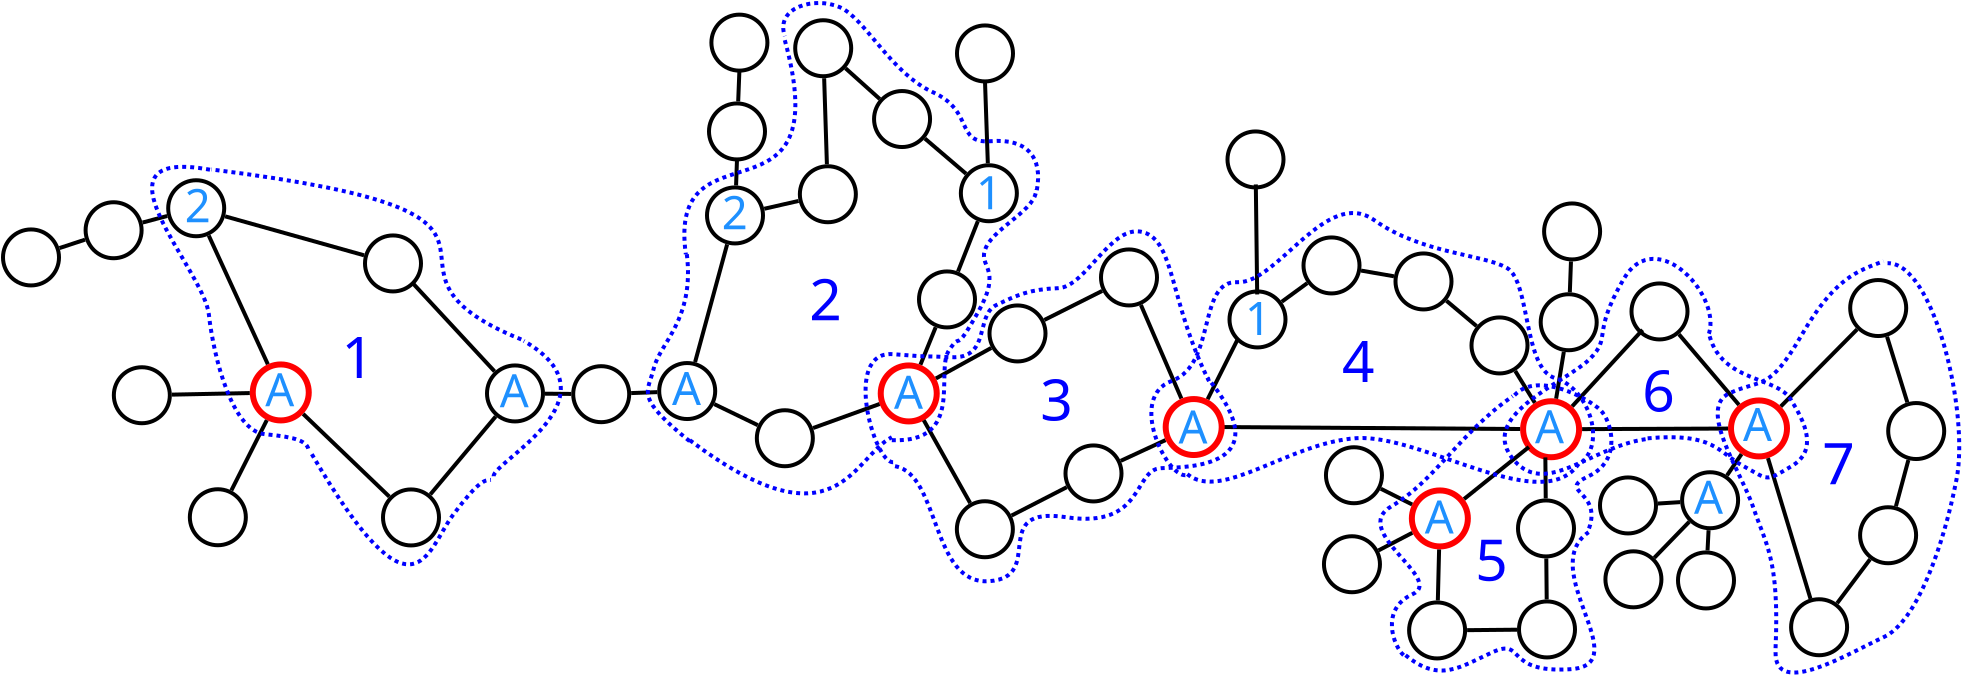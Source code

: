 <?xml version="1.0" encoding="UTF-8"?>
<dia:diagram xmlns:dia="http://www.lysator.liu.se/~alla/dia/">
  <dia:layer name="Background" visible="true" active="true">
    <dia:object type="Standard - Ellipse" version="0" id="O0">
      <dia:attribute name="obj_pos">
        <dia:point val="64.725,13.9"/>
      </dia:attribute>
      <dia:attribute name="obj_bb">
        <dia:rectangle val="64.625,13.8;67.625,16.8"/>
      </dia:attribute>
      <dia:attribute name="elem_corner">
        <dia:point val="64.725,13.9"/>
      </dia:attribute>
      <dia:attribute name="elem_width">
        <dia:real val="2.8"/>
      </dia:attribute>
      <dia:attribute name="elem_height">
        <dia:real val="2.8"/>
      </dia:attribute>
      <dia:attribute name="border_width">
        <dia:real val="0.2"/>
      </dia:attribute>
      <dia:attribute name="show_background">
        <dia:boolean val="false"/>
      </dia:attribute>
      <dia:attribute name="aspect">
        <dia:enum val="2"/>
      </dia:attribute>
    </dia:object>
    <dia:object type="Standard - Ellipse" version="0" id="O1">
      <dia:attribute name="obj_pos">
        <dia:point val="148.475,30.05"/>
      </dia:attribute>
      <dia:attribute name="obj_bb">
        <dia:rectangle val="148.375,29.95;151.375,32.95"/>
      </dia:attribute>
      <dia:attribute name="elem_corner">
        <dia:point val="148.475,30.05"/>
      </dia:attribute>
      <dia:attribute name="elem_width">
        <dia:real val="2.8"/>
      </dia:attribute>
      <dia:attribute name="elem_height">
        <dia:real val="2.8"/>
      </dia:attribute>
      <dia:attribute name="border_width">
        <dia:real val="0.2"/>
      </dia:attribute>
      <dia:attribute name="show_background">
        <dia:boolean val="false"/>
      </dia:attribute>
      <dia:attribute name="aspect">
        <dia:enum val="2"/>
      </dia:attribute>
    </dia:object>
    <dia:object type="Standard - Line" version="0" id="O2">
      <dia:attribute name="obj_pos">
        <dia:point val="149.952,29.952"/>
      </dia:attribute>
      <dia:attribute name="obj_bb">
        <dia:rectangle val="149.847,28.833;150.108,30.057"/>
      </dia:attribute>
      <dia:attribute name="conn_endpoints">
        <dia:point val="149.952,29.952"/>
        <dia:point val="150.003,28.938"/>
      </dia:attribute>
      <dia:attribute name="numcp">
        <dia:int val="1"/>
      </dia:attribute>
      <dia:attribute name="line_width">
        <dia:real val="0.2"/>
      </dia:attribute>
      <dia:connections>
        <dia:connection handle="0" to="O1" connection="8"/>
        <dia:connection handle="1" to="O42" connection="8"/>
      </dia:connections>
    </dia:object>
    <dia:object type="Standard - Line" version="0" id="O3">
      <dia:attribute name="obj_pos">
        <dia:point val="68.83,14.409"/>
      </dia:attribute>
      <dia:attribute name="obj_bb">
        <dia:rectangle val="67.424,14.283;68.956,14.957"/>
      </dia:attribute>
      <dia:attribute name="conn_endpoints">
        <dia:point val="68.83,14.409"/>
        <dia:point val="67.55,14.831"/>
      </dia:attribute>
      <dia:attribute name="numcp">
        <dia:int val="1"/>
      </dia:attribute>
      <dia:attribute name="line_width">
        <dia:real val="0.2"/>
      </dia:attribute>
      <dia:connections>
        <dia:connection handle="0" to="O4" connection="8"/>
        <dia:connection handle="1" to="O0" connection="8"/>
      </dia:connections>
    </dia:object>
    <dia:object type="Standard - Ellipse" version="0" id="O4">
      <dia:attribute name="obj_pos">
        <dia:point val="68.855,12.54"/>
      </dia:attribute>
      <dia:attribute name="obj_bb">
        <dia:rectangle val="68.755,12.44;71.755,15.44"/>
      </dia:attribute>
      <dia:attribute name="elem_corner">
        <dia:point val="68.855,12.54"/>
      </dia:attribute>
      <dia:attribute name="elem_width">
        <dia:real val="2.8"/>
      </dia:attribute>
      <dia:attribute name="elem_height">
        <dia:real val="2.8"/>
      </dia:attribute>
      <dia:attribute name="border_width">
        <dia:real val="0.2"/>
      </dia:attribute>
      <dia:attribute name="show_background">
        <dia:boolean val="false"/>
      </dia:attribute>
      <dia:attribute name="aspect">
        <dia:enum val="2"/>
      </dia:attribute>
    </dia:object>
    <dia:object type="Standard - Line" version="0" id="O5">
      <dia:attribute name="obj_pos">
        <dia:point val="72.936,13.226"/>
      </dia:attribute>
      <dia:attribute name="obj_bb">
        <dia:rectangle val="71.582,13.104;73.058,13.677"/>
      </dia:attribute>
      <dia:attribute name="conn_endpoints">
        <dia:point val="72.936,13.226"/>
        <dia:point val="71.704,13.554"/>
      </dia:attribute>
      <dia:attribute name="numcp">
        <dia:int val="1"/>
      </dia:attribute>
      <dia:attribute name="line_width">
        <dia:real val="0.2"/>
      </dia:attribute>
      <dia:connections>
        <dia:connection handle="0" to="O18" connection="8"/>
        <dia:connection handle="1" to="O4" connection="8"/>
      </dia:connections>
    </dia:object>
    <dia:object type="Standard - Ellipse" version="0" id="O6">
      <dia:attribute name="obj_pos">
        <dia:point val="77.213,20.65"/>
      </dia:attribute>
      <dia:attribute name="obj_bb">
        <dia:rectangle val="77.062,20.5;80.162,23.6"/>
      </dia:attribute>
      <dia:attribute name="elem_corner">
        <dia:point val="77.213,20.65"/>
      </dia:attribute>
      <dia:attribute name="elem_width">
        <dia:real val="2.8"/>
      </dia:attribute>
      <dia:attribute name="elem_height">
        <dia:real val="2.8"/>
      </dia:attribute>
      <dia:attribute name="border_width">
        <dia:real val="0.3"/>
      </dia:attribute>
      <dia:attribute name="border_color">
        <dia:color val="#ff0000"/>
      </dia:attribute>
      <dia:attribute name="show_background">
        <dia:boolean val="false"/>
      </dia:attribute>
      <dia:attribute name="aspect">
        <dia:enum val="2"/>
      </dia:attribute>
    </dia:object>
    <dia:object type="Standard - Line" version="0" id="O7">
      <dia:attribute name="obj_pos">
        <dia:point val="73.167,22.16"/>
      </dia:attribute>
      <dia:attribute name="obj_bb">
        <dia:rectangle val="73.065,21.979;77.166,22.262"/>
      </dia:attribute>
      <dia:attribute name="conn_endpoints">
        <dia:point val="73.167,22.16"/>
        <dia:point val="77.064,22.081"/>
      </dia:attribute>
      <dia:attribute name="numcp">
        <dia:int val="1"/>
      </dia:attribute>
      <dia:attribute name="line_width">
        <dia:real val="0.2"/>
      </dia:attribute>
      <dia:connections>
        <dia:connection handle="0" to="O8" connection="8"/>
        <dia:connection handle="1" to="O6" connection="8"/>
      </dia:connections>
    </dia:object>
    <dia:object type="Standard - Ellipse" version="0" id="O8">
      <dia:attribute name="obj_pos">
        <dia:point val="70.267,20.79"/>
      </dia:attribute>
      <dia:attribute name="obj_bb">
        <dia:rectangle val="70.168,20.69;73.168,23.69"/>
      </dia:attribute>
      <dia:attribute name="elem_corner">
        <dia:point val="70.267,20.79"/>
      </dia:attribute>
      <dia:attribute name="elem_width">
        <dia:real val="2.8"/>
      </dia:attribute>
      <dia:attribute name="elem_height">
        <dia:real val="2.8"/>
      </dia:attribute>
      <dia:attribute name="border_width">
        <dia:real val="0.2"/>
      </dia:attribute>
      <dia:attribute name="show_background">
        <dia:boolean val="false"/>
      </dia:attribute>
      <dia:attribute name="aspect">
        <dia:enum val="2"/>
      </dia:attribute>
    </dia:object>
    <dia:object type="Standard - Line" version="0" id="O9">
      <dia:attribute name="obj_pos">
        <dia:point val="76.143,26.951"/>
      </dia:attribute>
      <dia:attribute name="obj_bb">
        <dia:rectangle val="76.008,23.3;78.049,27.085"/>
      </dia:attribute>
      <dia:attribute name="conn_endpoints">
        <dia:point val="76.143,26.951"/>
        <dia:point val="77.915,23.434"/>
      </dia:attribute>
      <dia:attribute name="numcp">
        <dia:int val="1"/>
      </dia:attribute>
      <dia:attribute name="line_width">
        <dia:real val="0.2"/>
      </dia:attribute>
      <dia:connections>
        <dia:connection handle="0" to="O10" connection="8"/>
        <dia:connection handle="1" to="O6" connection="8"/>
      </dia:connections>
    </dia:object>
    <dia:object type="Standard - Ellipse" version="0" id="O10">
      <dia:attribute name="obj_pos">
        <dia:point val="74.067,26.89"/>
      </dia:attribute>
      <dia:attribute name="obj_bb">
        <dia:rectangle val="73.968,26.79;76.968,29.79"/>
      </dia:attribute>
      <dia:attribute name="elem_corner">
        <dia:point val="74.067,26.89"/>
      </dia:attribute>
      <dia:attribute name="elem_width">
        <dia:real val="2.8"/>
      </dia:attribute>
      <dia:attribute name="elem_height">
        <dia:real val="2.8"/>
      </dia:attribute>
      <dia:attribute name="border_width">
        <dia:real val="0.2"/>
      </dia:attribute>
      <dia:attribute name="show_background">
        <dia:boolean val="false"/>
      </dia:attribute>
      <dia:attribute name="aspect">
        <dia:enum val="2"/>
      </dia:attribute>
    </dia:object>
    <dia:object type="Standard - Line" version="0" id="O11">
      <dia:attribute name="obj_pos">
        <dia:point val="89.306,21.001"/>
      </dia:attribute>
      <dia:attribute name="obj_bb">
        <dia:rectangle val="85.074,16.449;89.447,21.142"/>
      </dia:attribute>
      <dia:attribute name="conn_endpoints">
        <dia:point val="89.306,21.001"/>
        <dia:point val="85.215,16.59"/>
      </dia:attribute>
      <dia:attribute name="numcp">
        <dia:int val="1"/>
      </dia:attribute>
      <dia:attribute name="line_width">
        <dia:real val="0.2"/>
      </dia:attribute>
      <dia:connections>
        <dia:connection handle="0" to="O12" connection="8"/>
        <dia:connection handle="1" to="O16" connection="7"/>
      </dia:connections>
    </dia:object>
    <dia:object type="Standard - Ellipse" version="0" id="O12">
      <dia:attribute name="obj_pos">
        <dia:point val="88.925,20.7"/>
      </dia:attribute>
      <dia:attribute name="obj_bb">
        <dia:rectangle val="88.825,20.6;91.825,23.6"/>
      </dia:attribute>
      <dia:attribute name="elem_corner">
        <dia:point val="88.925,20.7"/>
      </dia:attribute>
      <dia:attribute name="elem_width">
        <dia:real val="2.8"/>
      </dia:attribute>
      <dia:attribute name="elem_height">
        <dia:real val="2.8"/>
      </dia:attribute>
      <dia:attribute name="border_width">
        <dia:real val="0.2"/>
      </dia:attribute>
      <dia:attribute name="show_background">
        <dia:boolean val="false"/>
      </dia:attribute>
      <dia:attribute name="aspect">
        <dia:enum val="2"/>
      </dia:attribute>
    </dia:object>
    <dia:object type="Standard - Line" version="0" id="O13">
      <dia:attribute name="obj_pos">
        <dia:point val="84.043,27.262"/>
      </dia:attribute>
      <dia:attribute name="obj_bb">
        <dia:rectangle val="79.589,22.982;84.184,27.403"/>
      </dia:attribute>
      <dia:attribute name="conn_endpoints">
        <dia:point val="84.043,27.262"/>
        <dia:point val="79.731,23.123"/>
      </dia:attribute>
      <dia:attribute name="numcp">
        <dia:int val="1"/>
      </dia:attribute>
      <dia:attribute name="line_width">
        <dia:real val="0.2"/>
      </dia:attribute>
      <dia:connections>
        <dia:connection handle="0" to="O14" connection="8"/>
        <dia:connection handle="1" to="O6" connection="8"/>
      </dia:connections>
    </dia:object>
    <dia:object type="Standard - Ellipse" version="0" id="O14">
      <dia:attribute name="obj_pos">
        <dia:point val="83.725,26.9"/>
      </dia:attribute>
      <dia:attribute name="obj_bb">
        <dia:rectangle val="83.625,26.8;86.625,29.8"/>
      </dia:attribute>
      <dia:attribute name="elem_corner">
        <dia:point val="83.725,26.9"/>
      </dia:attribute>
      <dia:attribute name="elem_width">
        <dia:real val="2.8"/>
      </dia:attribute>
      <dia:attribute name="elem_height">
        <dia:real val="2.8"/>
      </dia:attribute>
      <dia:attribute name="border_width">
        <dia:real val="0.2"/>
      </dia:attribute>
      <dia:attribute name="show_background">
        <dia:boolean val="false"/>
      </dia:attribute>
      <dia:attribute name="aspect">
        <dia:enum val="2"/>
      </dia:attribute>
    </dia:object>
    <dia:object type="Standard - Line" version="0" id="O15">
      <dia:attribute name="obj_pos">
        <dia:point val="86.089,27.151"/>
      </dia:attribute>
      <dia:attribute name="obj_bb">
        <dia:rectangle val="85.948,23.108;89.502,27.292"/>
      </dia:attribute>
      <dia:attribute name="conn_endpoints">
        <dia:point val="86.089,27.151"/>
        <dia:point val="89.361,23.249"/>
      </dia:attribute>
      <dia:attribute name="numcp">
        <dia:int val="1"/>
      </dia:attribute>
      <dia:attribute name="line_width">
        <dia:real val="0.2"/>
      </dia:attribute>
      <dia:connections>
        <dia:connection handle="0" to="O14" connection="8"/>
        <dia:connection handle="1" to="O12" connection="8"/>
      </dia:connections>
    </dia:object>
    <dia:object type="Standard - Ellipse" version="0" id="O16">
      <dia:attribute name="obj_pos">
        <dia:point val="82.825,14.2"/>
      </dia:attribute>
      <dia:attribute name="obj_bb">
        <dia:rectangle val="82.725,14.1;85.725,17.1"/>
      </dia:attribute>
      <dia:attribute name="elem_corner">
        <dia:point val="82.825,14.2"/>
      </dia:attribute>
      <dia:attribute name="elem_width">
        <dia:real val="2.8"/>
      </dia:attribute>
      <dia:attribute name="elem_height">
        <dia:real val="2.8"/>
      </dia:attribute>
      <dia:attribute name="border_width">
        <dia:real val="0.2"/>
      </dia:attribute>
      <dia:attribute name="show_background">
        <dia:boolean val="false"/>
      </dia:attribute>
      <dia:attribute name="aspect">
        <dia:enum val="2"/>
      </dia:attribute>
    </dia:object>
    <dia:object type="Standard - Line" version="0" id="O17">
      <dia:attribute name="obj_pos">
        <dia:point val="75.011,14.203"/>
      </dia:attribute>
      <dia:attribute name="obj_bb">
        <dia:rectangle val="74.878,14.071;78.099,20.774"/>
      </dia:attribute>
      <dia:attribute name="conn_endpoints">
        <dia:point val="75.011,14.203"/>
        <dia:point val="77.966,20.642"/>
      </dia:attribute>
      <dia:attribute name="numcp">
        <dia:int val="1"/>
      </dia:attribute>
      <dia:attribute name="line_width">
        <dia:real val="0.2"/>
      </dia:attribute>
      <dia:connections>
        <dia:connection handle="0" to="O18" connection="8"/>
        <dia:connection handle="1" to="O6" connection="8"/>
      </dia:connections>
    </dia:object>
    <dia:object type="Standard - Ellipse" version="0" id="O18">
      <dia:attribute name="obj_pos">
        <dia:point val="72.985,11.44"/>
      </dia:attribute>
      <dia:attribute name="obj_bb">
        <dia:rectangle val="72.885,11.34;75.885,14.34"/>
      </dia:attribute>
      <dia:attribute name="elem_corner">
        <dia:point val="72.985,11.44"/>
      </dia:attribute>
      <dia:attribute name="elem_width">
        <dia:real val="2.8"/>
      </dia:attribute>
      <dia:attribute name="elem_height">
        <dia:real val="2.8"/>
      </dia:attribute>
      <dia:attribute name="border_width">
        <dia:real val="0.2"/>
      </dia:attribute>
      <dia:attribute name="show_background">
        <dia:boolean val="false"/>
      </dia:attribute>
      <dia:attribute name="aspect">
        <dia:enum val="2"/>
      </dia:attribute>
    </dia:object>
    <dia:object type="Standard - Line" version="0" id="O19">
      <dia:attribute name="obj_pos">
        <dia:point val="75.829,13.245"/>
      </dia:attribute>
      <dia:attribute name="obj_bb">
        <dia:rectangle val="75.706,13.122;82.904,15.318"/>
      </dia:attribute>
      <dia:attribute name="conn_endpoints">
        <dia:point val="75.829,13.245"/>
        <dia:point val="82.781,15.195"/>
      </dia:attribute>
      <dia:attribute name="numcp">
        <dia:int val="1"/>
      </dia:attribute>
      <dia:attribute name="line_width">
        <dia:real val="0.2"/>
      </dia:attribute>
      <dia:connections>
        <dia:connection handle="0" to="O18" connection="8"/>
        <dia:connection handle="1" to="O16" connection="8"/>
      </dia:connections>
    </dia:object>
    <dia:object type="Standard - Ellipse" version="0" id="O20">
      <dia:attribute name="obj_pos">
        <dia:point val="108.612,20.7"/>
      </dia:attribute>
      <dia:attribute name="obj_bb">
        <dia:rectangle val="108.462,20.55;111.562,23.65"/>
      </dia:attribute>
      <dia:attribute name="elem_corner">
        <dia:point val="108.612,20.7"/>
      </dia:attribute>
      <dia:attribute name="elem_width">
        <dia:real val="2.8"/>
      </dia:attribute>
      <dia:attribute name="elem_height">
        <dia:real val="2.8"/>
      </dia:attribute>
      <dia:attribute name="border_width">
        <dia:real val="0.3"/>
      </dia:attribute>
      <dia:attribute name="border_color">
        <dia:color val="#ff0000"/>
      </dia:attribute>
      <dia:attribute name="show_background">
        <dia:boolean val="false"/>
      </dia:attribute>
      <dia:attribute name="aspect">
        <dia:enum val="2"/>
      </dia:attribute>
    </dia:object>
    <dia:object type="Standard - Line" version="0" id="O21">
      <dia:attribute name="obj_pos">
        <dia:point val="102.788,12.866"/>
      </dia:attribute>
      <dia:attribute name="obj_bb">
        <dia:rectangle val="102.668,12.354;104.625,12.986"/>
      </dia:attribute>
      <dia:attribute name="conn_endpoints">
        <dia:point val="102.788,12.866"/>
        <dia:point val="104.505,12.474"/>
      </dia:attribute>
      <dia:attribute name="numcp">
        <dia:int val="1"/>
      </dia:attribute>
      <dia:attribute name="line_width">
        <dia:real val="0.2"/>
      </dia:attribute>
      <dia:connections>
        <dia:connection handle="0" to="O22" connection="8"/>
        <dia:connection handle="1" to="O33" connection="8"/>
      </dia:connections>
    </dia:object>
    <dia:object type="Standard - Ellipse" version="0" id="O22">
      <dia:attribute name="obj_pos">
        <dia:point val="99.925,11.8"/>
      </dia:attribute>
      <dia:attribute name="obj_bb">
        <dia:rectangle val="99.825,11.7;102.825,14.7"/>
      </dia:attribute>
      <dia:attribute name="elem_corner">
        <dia:point val="99.925,11.8"/>
      </dia:attribute>
      <dia:attribute name="elem_width">
        <dia:real val="2.8"/>
      </dia:attribute>
      <dia:attribute name="elem_height">
        <dia:real val="2.8"/>
      </dia:attribute>
      <dia:attribute name="border_width">
        <dia:real val="0.2"/>
      </dia:attribute>
      <dia:attribute name="show_background">
        <dia:boolean val="false"/>
      </dia:attribute>
      <dia:attribute name="aspect">
        <dia:enum val="2"/>
      </dia:attribute>
    </dia:object>
    <dia:object type="Standard - Line" version="0" id="O23">
      <dia:attribute name="obj_pos">
        <dia:point val="105.227,23.83"/>
      </dia:attribute>
      <dia:attribute name="obj_bb">
        <dia:rectangle val="105.099,22.498;108.685,23.958"/>
      </dia:attribute>
      <dia:attribute name="conn_endpoints">
        <dia:point val="105.227,23.83"/>
        <dia:point val="108.557,22.626"/>
      </dia:attribute>
      <dia:attribute name="numcp">
        <dia:int val="1"/>
      </dia:attribute>
      <dia:attribute name="line_width">
        <dia:real val="0.2"/>
      </dia:attribute>
      <dia:connections>
        <dia:connection handle="0" to="O24" connection="8"/>
        <dia:connection handle="1" to="O20" connection="8"/>
      </dia:connections>
    </dia:object>
    <dia:object type="Standard - Ellipse" version="0" id="O24">
      <dia:attribute name="obj_pos">
        <dia:point val="102.417,22.94"/>
      </dia:attribute>
      <dia:attribute name="obj_bb">
        <dia:rectangle val="102.317,22.84;105.317,25.84"/>
      </dia:attribute>
      <dia:attribute name="elem_corner">
        <dia:point val="102.417,22.94"/>
      </dia:attribute>
      <dia:attribute name="elem_width">
        <dia:real val="2.8"/>
      </dia:attribute>
      <dia:attribute name="elem_height">
        <dia:real val="2.8"/>
      </dia:attribute>
      <dia:attribute name="border_width">
        <dia:real val="0.2"/>
      </dia:attribute>
      <dia:attribute name="show_background">
        <dia:boolean val="false"/>
      </dia:attribute>
      <dia:attribute name="aspect">
        <dia:enum val="2"/>
      </dia:attribute>
    </dia:object>
    <dia:object type="Standard - Line" version="0" id="O25">
      <dia:attribute name="obj_pos">
        <dia:point val="99.329,20.533"/>
      </dia:attribute>
      <dia:attribute name="obj_bb">
        <dia:rectangle val="99.206,14.525;101.054,20.655"/>
      </dia:attribute>
      <dia:attribute name="conn_endpoints">
        <dia:point val="99.329,20.533"/>
        <dia:point val="100.931,14.647"/>
      </dia:attribute>
      <dia:attribute name="numcp">
        <dia:int val="1"/>
      </dia:attribute>
      <dia:attribute name="line_width">
        <dia:real val="0.2"/>
      </dia:attribute>
      <dia:connections>
        <dia:connection handle="0" to="O60" connection="8"/>
        <dia:connection handle="1" to="O22" connection="8"/>
      </dia:connections>
    </dia:object>
    <dia:object type="Standard - Line" version="0" id="O26">
      <dia:attribute name="obj_pos">
        <dia:point val="114.137,19.825"/>
      </dia:attribute>
      <dia:attribute name="obj_bb">
        <dia:rectangle val="111.233,19.689;114.272,21.487"/>
      </dia:attribute>
      <dia:attribute name="conn_endpoints">
        <dia:point val="114.137,19.825"/>
        <dia:point val="111.369,21.351"/>
      </dia:attribute>
      <dia:attribute name="numcp">
        <dia:int val="1"/>
      </dia:attribute>
      <dia:attribute name="line_width">
        <dia:real val="0.2"/>
      </dia:attribute>
      <dia:connections>
        <dia:connection handle="0" to="O27" connection="8"/>
        <dia:connection handle="1" to="O20" connection="8"/>
      </dia:connections>
    </dia:object>
    <dia:object type="Standard - Ellipse" version="0" id="O27">
      <dia:attribute name="obj_pos">
        <dia:point val="114.05,17.7"/>
      </dia:attribute>
      <dia:attribute name="obj_bb">
        <dia:rectangle val="113.95,17.6;116.95,20.6"/>
      </dia:attribute>
      <dia:attribute name="elem_corner">
        <dia:point val="114.05,17.7"/>
      </dia:attribute>
      <dia:attribute name="elem_width">
        <dia:real val="2.8"/>
      </dia:attribute>
      <dia:attribute name="elem_height">
        <dia:real val="2.8"/>
      </dia:attribute>
      <dia:attribute name="border_width">
        <dia:real val="0.2"/>
      </dia:attribute>
      <dia:attribute name="show_background">
        <dia:boolean val="false"/>
      </dia:attribute>
      <dia:attribute name="aspect">
        <dia:enum val="2"/>
      </dia:attribute>
    </dia:object>
    <dia:object type="Standard - Line" version="0" id="O28">
      <dia:attribute name="obj_pos">
        <dia:point val="117.916,26.785"/>
      </dia:attribute>
      <dia:attribute name="obj_bb">
        <dia:rectangle val="115.018,26.651;118.05,28.339"/>
      </dia:attribute>
      <dia:attribute name="conn_endpoints">
        <dia:point val="117.916,26.785"/>
        <dia:point val="115.152,28.205"/>
      </dia:attribute>
      <dia:attribute name="numcp">
        <dia:int val="1"/>
      </dia:attribute>
      <dia:attribute name="line_width">
        <dia:real val="0.2"/>
      </dia:attribute>
      <dia:connections>
        <dia:connection handle="0" to="O29" connection="8"/>
        <dia:connection handle="1" to="O36" connection="8"/>
      </dia:connections>
    </dia:object>
    <dia:object type="Standard - Ellipse" version="0" id="O29">
      <dia:attribute name="obj_pos">
        <dia:point val="117.85,24.7"/>
      </dia:attribute>
      <dia:attribute name="obj_bb">
        <dia:rectangle val="117.75,24.6;120.75,27.6"/>
      </dia:attribute>
      <dia:attribute name="elem_corner">
        <dia:point val="117.85,24.7"/>
      </dia:attribute>
      <dia:attribute name="elem_width">
        <dia:real val="2.8"/>
      </dia:attribute>
      <dia:attribute name="elem_height">
        <dia:real val="2.8"/>
      </dia:attribute>
      <dia:attribute name="border_width">
        <dia:real val="0.2"/>
      </dia:attribute>
      <dia:attribute name="show_background">
        <dia:boolean val="false"/>
      </dia:attribute>
      <dia:attribute name="aspect">
        <dia:enum val="2"/>
      </dia:attribute>
    </dia:object>
    <dia:object type="Standard - Line" version="0" id="O30">
      <dia:attribute name="obj_pos">
        <dia:point val="120.611,25.47"/>
      </dia:attribute>
      <dia:attribute name="obj_bb">
        <dia:rectangle val="120.478,24.298;122.987,25.603"/>
      </dia:attribute>
      <dia:attribute name="conn_endpoints">
        <dia:point val="120.611,25.47"/>
        <dia:point val="122.855,24.431"/>
      </dia:attribute>
      <dia:attribute name="numcp">
        <dia:int val="1"/>
      </dia:attribute>
      <dia:attribute name="line_width">
        <dia:real val="0.2"/>
      </dia:attribute>
      <dia:connections>
        <dia:connection handle="0" to="O29" connection="8"/>
        <dia:connection handle="1" to="O71" connection="8"/>
      </dia:connections>
    </dia:object>
    <dia:object type="Standard - Line" version="0" id="O31">
      <dia:attribute name="obj_pos">
        <dia:point val="113.468,13.486"/>
      </dia:attribute>
      <dia:attribute name="obj_bb">
        <dia:rectangle val="112.345,13.356;113.598,16.134"/>
      </dia:attribute>
      <dia:attribute name="conn_endpoints">
        <dia:point val="113.468,13.486"/>
        <dia:point val="112.475,16.004"/>
      </dia:attribute>
      <dia:attribute name="numcp">
        <dia:int val="1"/>
      </dia:attribute>
      <dia:attribute name="line_width">
        <dia:real val="0.2"/>
      </dia:attribute>
      <dia:connections>
        <dia:connection handle="0" to="O32" connection="8"/>
        <dia:connection handle="1" to="O88" connection="8"/>
      </dia:connections>
    </dia:object>
    <dia:object type="Standard - Ellipse" version="0" id="O32">
      <dia:attribute name="obj_pos">
        <dia:point val="112.618,10.69"/>
      </dia:attribute>
      <dia:attribute name="obj_bb">
        <dia:rectangle val="112.518,10.59;115.518,13.59"/>
      </dia:attribute>
      <dia:attribute name="elem_corner">
        <dia:point val="112.618,10.69"/>
      </dia:attribute>
      <dia:attribute name="elem_width">
        <dia:real val="2.8"/>
      </dia:attribute>
      <dia:attribute name="elem_height">
        <dia:real val="2.8"/>
      </dia:attribute>
      <dia:attribute name="border_width">
        <dia:real val="0.2"/>
      </dia:attribute>
      <dia:attribute name="show_background">
        <dia:boolean val="false"/>
      </dia:attribute>
      <dia:attribute name="aspect">
        <dia:enum val="2"/>
      </dia:attribute>
    </dia:object>
    <dia:object type="Standard - Ellipse" version="0" id="O33">
      <dia:attribute name="obj_pos">
        <dia:point val="104.568,10.74"/>
      </dia:attribute>
      <dia:attribute name="obj_bb">
        <dia:rectangle val="104.468,10.64;107.468,13.64"/>
      </dia:attribute>
      <dia:attribute name="elem_corner">
        <dia:point val="104.568,10.74"/>
      </dia:attribute>
      <dia:attribute name="elem_width">
        <dia:real val="2.8"/>
      </dia:attribute>
      <dia:attribute name="elem_height">
        <dia:real val="2.8"/>
      </dia:attribute>
      <dia:attribute name="border_width">
        <dia:real val="0.2"/>
      </dia:attribute>
      <dia:attribute name="show_background">
        <dia:boolean val="false"/>
      </dia:attribute>
      <dia:attribute name="aspect">
        <dia:enum val="2"/>
      </dia:attribute>
    </dia:object>
    <dia:object type="Standard - Line" version="0" id="O34">
      <dia:attribute name="obj_pos">
        <dia:point val="105.92,10.641"/>
      </dia:attribute>
      <dia:attribute name="obj_bb">
        <dia:rectangle val="105.68,6.236;106.023,10.744"/>
      </dia:attribute>
      <dia:attribute name="conn_endpoints">
        <dia:point val="105.92,10.641"/>
        <dia:point val="105.783,6.339"/>
      </dia:attribute>
      <dia:attribute name="numcp">
        <dia:int val="1"/>
      </dia:attribute>
      <dia:attribute name="line_width">
        <dia:real val="0.2"/>
      </dia:attribute>
      <dia:connections>
        <dia:connection handle="0" to="O33" connection="8"/>
        <dia:connection handle="1" to="O78" connection="8"/>
      </dia:connections>
    </dia:object>
    <dia:object type="Standard - Line" version="0" id="O35">
      <dia:attribute name="obj_pos">
        <dia:point val="113.085,27.582"/>
      </dia:attribute>
      <dia:attribute name="obj_bb">
        <dia:rectangle val="110.627,23.303;113.221,27.718"/>
      </dia:attribute>
      <dia:attribute name="conn_endpoints">
        <dia:point val="113.085,27.582"/>
        <dia:point val="110.763,23.439"/>
      </dia:attribute>
      <dia:attribute name="numcp">
        <dia:int val="1"/>
      </dia:attribute>
      <dia:attribute name="line_width">
        <dia:real val="0.2"/>
      </dia:attribute>
      <dia:connections>
        <dia:connection handle="0" to="O36" connection="8"/>
        <dia:connection handle="1" to="O20" connection="8"/>
      </dia:connections>
    </dia:object>
    <dia:object type="Standard - Ellipse" version="0" id="O36">
      <dia:attribute name="obj_pos">
        <dia:point val="112.418,27.49"/>
      </dia:attribute>
      <dia:attribute name="obj_bb">
        <dia:rectangle val="112.318,27.39;115.318,30.39"/>
      </dia:attribute>
      <dia:attribute name="elem_corner">
        <dia:point val="112.418,27.49"/>
      </dia:attribute>
      <dia:attribute name="elem_width">
        <dia:real val="2.8"/>
      </dia:attribute>
      <dia:attribute name="elem_height">
        <dia:real val="2.8"/>
      </dia:attribute>
      <dia:attribute name="border_width">
        <dia:real val="0.2"/>
      </dia:attribute>
      <dia:attribute name="show_background">
        <dia:boolean val="false"/>
      </dia:attribute>
      <dia:attribute name="aspect">
        <dia:enum val="2"/>
      </dia:attribute>
    </dia:object>
    <dia:object type="Standard - Line" version="0" id="O37">
      <dia:attribute name="obj_pos">
        <dia:point val="100.286,22.633"/>
      </dia:attribute>
      <dia:attribute name="obj_bb">
        <dia:rectangle val="100.152,22.499;102.6,23.821"/>
      </dia:attribute>
      <dia:attribute name="conn_endpoints">
        <dia:point val="100.286,22.633"/>
        <dia:point val="102.466,23.687"/>
      </dia:attribute>
      <dia:attribute name="numcp">
        <dia:int val="1"/>
      </dia:attribute>
      <dia:attribute name="line_width">
        <dia:real val="0.2"/>
      </dia:attribute>
      <dia:connections>
        <dia:connection handle="0" to="O60" connection="8"/>
        <dia:connection handle="1" to="O24" connection="8"/>
      </dia:connections>
    </dia:object>
    <dia:object type="Standard - Ellipse" version="0" id="O38">
      <dia:attribute name="obj_pos">
        <dia:point val="144.575,26.3"/>
      </dia:attribute>
      <dia:attribute name="obj_bb">
        <dia:rectangle val="144.475,26.2;147.475,29.2"/>
      </dia:attribute>
      <dia:attribute name="elem_corner">
        <dia:point val="144.575,26.3"/>
      </dia:attribute>
      <dia:attribute name="elem_width">
        <dia:real val="2.8"/>
      </dia:attribute>
      <dia:attribute name="elem_height">
        <dia:real val="2.8"/>
      </dia:attribute>
      <dia:attribute name="border_width">
        <dia:real val="0.2"/>
      </dia:attribute>
      <dia:attribute name="show_background">
        <dia:boolean val="false"/>
      </dia:attribute>
      <dia:attribute name="aspect">
        <dia:enum val="2"/>
      </dia:attribute>
    </dia:object>
    <dia:object type="Standard - Line" version="0" id="O39">
      <dia:attribute name="obj_pos">
        <dia:point val="147.471,27.605"/>
      </dia:attribute>
      <dia:attribute name="obj_bb">
        <dia:rectangle val="147.365,27.429;148.69,27.711"/>
      </dia:attribute>
      <dia:attribute name="conn_endpoints">
        <dia:point val="147.471,27.605"/>
        <dia:point val="148.584,27.535"/>
      </dia:attribute>
      <dia:attribute name="numcp">
        <dia:int val="1"/>
      </dia:attribute>
      <dia:attribute name="line_width">
        <dia:real val="0.2"/>
      </dia:attribute>
      <dia:connections>
        <dia:connection handle="0" to="O38" connection="8"/>
        <dia:connection handle="1" to="O42" connection="8"/>
      </dia:connections>
    </dia:object>
    <dia:object type="Standard - Ellipse" version="0" id="O40">
      <dia:attribute name="obj_pos">
        <dia:point val="151.125,22.45"/>
      </dia:attribute>
      <dia:attribute name="obj_bb">
        <dia:rectangle val="150.975,22.3;154.075,25.4"/>
      </dia:attribute>
      <dia:attribute name="elem_corner">
        <dia:point val="151.125,22.45"/>
      </dia:attribute>
      <dia:attribute name="elem_width">
        <dia:real val="2.8"/>
      </dia:attribute>
      <dia:attribute name="elem_height">
        <dia:real val="2.8"/>
      </dia:attribute>
      <dia:attribute name="border_width">
        <dia:real val="0.3"/>
      </dia:attribute>
      <dia:attribute name="border_color">
        <dia:color val="#ff0000"/>
      </dia:attribute>
      <dia:attribute name="show_background">
        <dia:boolean val="false"/>
      </dia:attribute>
      <dia:attribute name="aspect">
        <dia:enum val="2"/>
      </dia:attribute>
    </dia:object>
    <dia:object type="Standard - Line" version="0" id="O41">
      <dia:attribute name="obj_pos">
        <dia:point val="150.924,26.2"/>
      </dia:attribute>
      <dia:attribute name="obj_bb">
        <dia:rectangle val="150.785,24.992;151.792,26.339"/>
      </dia:attribute>
      <dia:attribute name="conn_endpoints">
        <dia:point val="150.924,26.2"/>
        <dia:point val="151.653,25.131"/>
      </dia:attribute>
      <dia:attribute name="numcp">
        <dia:int val="1"/>
      </dia:attribute>
      <dia:attribute name="line_width">
        <dia:real val="0.2"/>
      </dia:attribute>
      <dia:connections>
        <dia:connection handle="0" to="O42" connection="8"/>
        <dia:connection handle="1" to="O40" connection="8"/>
      </dia:connections>
    </dia:object>
    <dia:object type="Standard - Ellipse" version="0" id="O42">
      <dia:attribute name="obj_pos">
        <dia:point val="148.68,26.04"/>
      </dia:attribute>
      <dia:attribute name="obj_bb">
        <dia:rectangle val="148.58,25.94;151.58,28.94"/>
      </dia:attribute>
      <dia:attribute name="elem_corner">
        <dia:point val="148.68,26.04"/>
      </dia:attribute>
      <dia:attribute name="elem_width">
        <dia:real val="2.8"/>
      </dia:attribute>
      <dia:attribute name="elem_height">
        <dia:real val="2.8"/>
      </dia:attribute>
      <dia:attribute name="border_width">
        <dia:real val="0.2"/>
      </dia:attribute>
      <dia:attribute name="show_background">
        <dia:boolean val="false"/>
      </dia:attribute>
      <dia:attribute name="aspect">
        <dia:enum val="2"/>
      </dia:attribute>
    </dia:object>
    <dia:object type="Standard - Line" version="0" id="O43">
      <dia:attribute name="obj_pos">
        <dia:point val="159.371,27.742"/>
      </dia:attribute>
      <dia:attribute name="obj_bb">
        <dia:rectangle val="159.248,25.306;160.117,27.864"/>
      </dia:attribute>
      <dia:attribute name="conn_endpoints">
        <dia:point val="159.371,27.742"/>
        <dia:point val="159.994,25.428"/>
      </dia:attribute>
      <dia:attribute name="numcp">
        <dia:int val="1"/>
      </dia:attribute>
      <dia:attribute name="line_width">
        <dia:real val="0.2"/>
      </dia:attribute>
      <dia:connections>
        <dia:connection handle="0" to="O44" connection="8"/>
        <dia:connection handle="1" to="O56" connection="8"/>
      </dia:connections>
    </dia:object>
    <dia:object type="Standard - Ellipse" version="0" id="O44">
      <dia:attribute name="obj_pos">
        <dia:point val="157.58,27.79"/>
      </dia:attribute>
      <dia:attribute name="obj_bb">
        <dia:rectangle val="157.48,27.69;160.48,30.69"/>
      </dia:attribute>
      <dia:attribute name="elem_corner">
        <dia:point val="157.58,27.79"/>
      </dia:attribute>
      <dia:attribute name="elem_width">
        <dia:real val="2.8"/>
      </dia:attribute>
      <dia:attribute name="elem_height">
        <dia:real val="2.8"/>
      </dia:attribute>
      <dia:attribute name="border_width">
        <dia:real val="0.2"/>
      </dia:attribute>
      <dia:attribute name="show_background">
        <dia:boolean val="false"/>
      </dia:attribute>
      <dia:attribute name="aspect">
        <dia:enum val="2"/>
      </dia:attribute>
    </dia:object>
    <dia:object type="Standard - Line" version="0" id="O45">
      <dia:attribute name="obj_pos">
        <dia:point val="155.102,32.373"/>
      </dia:attribute>
      <dia:attribute name="obj_bb">
        <dia:rectangle val="152.849,25.209;155.226,32.497"/>
      </dia:attribute>
      <dia:attribute name="conn_endpoints">
        <dia:point val="155.102,32.373"/>
        <dia:point val="152.973,25.333"/>
      </dia:attribute>
      <dia:attribute name="numcp">
        <dia:int val="1"/>
      </dia:attribute>
      <dia:attribute name="line_width">
        <dia:real val="0.2"/>
      </dia:attribute>
      <dia:connections>
        <dia:connection handle="0" to="O46" connection="8"/>
        <dia:connection handle="1" to="O40" connection="8"/>
      </dia:connections>
    </dia:object>
    <dia:object type="Standard - Ellipse" version="0" id="O46">
      <dia:attribute name="obj_pos">
        <dia:point val="154.13,32.39"/>
      </dia:attribute>
      <dia:attribute name="obj_bb">
        <dia:rectangle val="154.03,32.29;157.03,35.29"/>
      </dia:attribute>
      <dia:attribute name="elem_corner">
        <dia:point val="154.13,32.39"/>
      </dia:attribute>
      <dia:attribute name="elem_width">
        <dia:real val="2.8"/>
      </dia:attribute>
      <dia:attribute name="elem_height">
        <dia:real val="2.8"/>
      </dia:attribute>
      <dia:attribute name="border_width">
        <dia:real val="0.2"/>
      </dia:attribute>
      <dia:attribute name="show_background">
        <dia:boolean val="false"/>
      </dia:attribute>
      <dia:attribute name="aspect">
        <dia:enum val="2"/>
      </dia:attribute>
    </dia:object>
    <dia:object type="Standard - Line" version="0" id="O47">
      <dia:attribute name="obj_pos">
        <dia:point val="156.43,32.59"/>
      </dia:attribute>
      <dia:attribute name="obj_bb">
        <dia:rectangle val="156.29,30.25;158.22,32.73"/>
      </dia:attribute>
      <dia:attribute name="conn_endpoints">
        <dia:point val="156.43,32.59"/>
        <dia:point val="158.08,30.39"/>
      </dia:attribute>
      <dia:attribute name="numcp">
        <dia:int val="1"/>
      </dia:attribute>
      <dia:attribute name="line_width">
        <dia:real val="0.2"/>
      </dia:attribute>
      <dia:connections>
        <dia:connection handle="0" to="O46" connection="8"/>
        <dia:connection handle="1" to="O44" connection="8"/>
      </dia:connections>
    </dia:object>
    <dia:object type="Standard - Line" version="0" id="O48">
      <dia:attribute name="obj_pos">
        <dia:point val="146.703,18.92"/>
      </dia:attribute>
      <dia:attribute name="obj_bb">
        <dia:rectangle val="143.038,18.779;146.844,22.891"/>
      </dia:attribute>
      <dia:attribute name="conn_endpoints">
        <dia:point val="146.703,18.92"/>
        <dia:point val="143.18,22.749"/>
      </dia:attribute>
      <dia:attribute name="numcp">
        <dia:int val="1"/>
      </dia:attribute>
      <dia:attribute name="line_width">
        <dia:real val="0.2"/>
      </dia:attribute>
      <dia:connections>
        <dia:connection handle="0" to="O50" connection="8"/>
        <dia:connection handle="1" to="O54" connection="8"/>
      </dia:connections>
    </dia:object>
    <dia:object type="Standard - Line" version="0" id="O49">
      <dia:attribute name="obj_pos">
        <dia:point val="148.522,19.143"/>
      </dia:attribute>
      <dia:attribute name="obj_bb">
        <dia:rectangle val="148.381,19.002;151.662,22.811"/>
      </dia:attribute>
      <dia:attribute name="conn_endpoints">
        <dia:point val="148.522,19.143"/>
        <dia:point val="151.521,22.67"/>
      </dia:attribute>
      <dia:attribute name="numcp">
        <dia:int val="1"/>
      </dia:attribute>
      <dia:attribute name="line_width">
        <dia:real val="0.2"/>
      </dia:attribute>
      <dia:connections>
        <dia:connection handle="0" to="O50" connection="8"/>
        <dia:connection handle="1" to="O40" connection="8"/>
      </dia:connections>
    </dia:object>
    <dia:object type="Standard - Ellipse" version="0" id="O50">
      <dia:attribute name="obj_pos">
        <dia:point val="146.15,16.6"/>
      </dia:attribute>
      <dia:attribute name="obj_bb">
        <dia:rectangle val="146.05,16.5;149.05,19.5"/>
      </dia:attribute>
      <dia:attribute name="elem_corner">
        <dia:point val="146.15,16.6"/>
      </dia:attribute>
      <dia:attribute name="elem_width">
        <dia:real val="2.8"/>
      </dia:attribute>
      <dia:attribute name="elem_height">
        <dia:real val="2.8"/>
      </dia:attribute>
      <dia:attribute name="border_width">
        <dia:real val="0.2"/>
      </dia:attribute>
      <dia:attribute name="show_background">
        <dia:boolean val="false"/>
      </dia:attribute>
      <dia:attribute name="aspect">
        <dia:enum val="2"/>
      </dia:attribute>
    </dia:object>
    <dia:object type="Standard - Line" version="0" id="O51">
      <dia:attribute name="obj_pos">
        <dia:point val="119.685,16.973"/>
      </dia:attribute>
      <dia:attribute name="obj_bb">
        <dia:rectangle val="116.656,16.839;119.819,18.561"/>
      </dia:attribute>
      <dia:attribute name="conn_endpoints">
        <dia:point val="119.685,16.973"/>
        <dia:point val="116.79,18.427"/>
      </dia:attribute>
      <dia:attribute name="numcp">
        <dia:int val="1"/>
      </dia:attribute>
      <dia:attribute name="line_width">
        <dia:real val="0.2"/>
      </dia:attribute>
      <dia:connections>
        <dia:connection handle="0" to="O52" connection="8"/>
        <dia:connection handle="1" to="O27" connection="8"/>
      </dia:connections>
    </dia:object>
    <dia:object type="Standard - Ellipse" version="0" id="O52">
      <dia:attribute name="obj_pos">
        <dia:point val="119.625,14.9"/>
      </dia:attribute>
      <dia:attribute name="obj_bb">
        <dia:rectangle val="119.525,14.8;122.525,17.8"/>
      </dia:attribute>
      <dia:attribute name="elem_corner">
        <dia:point val="119.625,14.9"/>
      </dia:attribute>
      <dia:attribute name="elem_width">
        <dia:real val="2.8"/>
      </dia:attribute>
      <dia:attribute name="elem_height">
        <dia:real val="2.8"/>
      </dia:attribute>
      <dia:attribute name="border_width">
        <dia:real val="0.2"/>
      </dia:attribute>
      <dia:attribute name="show_background">
        <dia:boolean val="false"/>
      </dia:attribute>
      <dia:attribute name="aspect">
        <dia:enum val="2"/>
      </dia:attribute>
    </dia:object>
    <dia:object type="Standard - Line" version="0" id="O53">
      <dia:attribute name="obj_pos">
        <dia:point val="143.679,23.884"/>
      </dia:attribute>
      <dia:attribute name="obj_bb">
        <dia:rectangle val="143.579,23.756;151.076,23.984"/>
      </dia:attribute>
      <dia:attribute name="conn_endpoints">
        <dia:point val="143.679,23.884"/>
        <dia:point val="150.976,23.856"/>
      </dia:attribute>
      <dia:attribute name="numcp">
        <dia:int val="1"/>
      </dia:attribute>
      <dia:attribute name="line_width">
        <dia:real val="0.2"/>
      </dia:attribute>
      <dia:connections>
        <dia:connection handle="0" to="O54" connection="8"/>
        <dia:connection handle="1" to="O40" connection="8"/>
      </dia:connections>
    </dia:object>
    <dia:object type="Standard - Ellipse" version="0" id="O54">
      <dia:attribute name="obj_pos">
        <dia:point val="140.73,22.49"/>
      </dia:attribute>
      <dia:attribute name="obj_bb">
        <dia:rectangle val="140.58,22.34;143.68,25.44"/>
      </dia:attribute>
      <dia:attribute name="elem_corner">
        <dia:point val="140.73,22.49"/>
      </dia:attribute>
      <dia:attribute name="elem_width">
        <dia:real val="2.8"/>
      </dia:attribute>
      <dia:attribute name="elem_height">
        <dia:real val="2.8"/>
      </dia:attribute>
      <dia:attribute name="border_width">
        <dia:real val="0.3"/>
      </dia:attribute>
      <dia:attribute name="border_color">
        <dia:color val="#ff0000"/>
      </dia:attribute>
      <dia:attribute name="show_background">
        <dia:boolean val="false"/>
      </dia:attribute>
      <dia:attribute name="aspect">
        <dia:enum val="2"/>
      </dia:attribute>
    </dia:object>
    <dia:object type="Standard - Line" version="0" id="O55">
      <dia:attribute name="obj_pos">
        <dia:point val="123.645,22.357"/>
      </dia:attribute>
      <dia:attribute name="obj_bb">
        <dia:rectangle val="121.488,17.544;123.776,22.488"/>
      </dia:attribute>
      <dia:attribute name="conn_endpoints">
        <dia:point val="123.645,22.357"/>
        <dia:point val="121.62,17.675"/>
      </dia:attribute>
      <dia:attribute name="numcp">
        <dia:int val="1"/>
      </dia:attribute>
      <dia:attribute name="line_width">
        <dia:real val="0.2"/>
      </dia:attribute>
      <dia:connections>
        <dia:connection handle="0" to="O71" connection="8"/>
        <dia:connection handle="1" to="O52" connection="8"/>
      </dia:connections>
    </dia:object>
    <dia:object type="Standard - Ellipse" version="0" id="O56">
      <dia:attribute name="obj_pos">
        <dia:point val="158.985,22.58"/>
      </dia:attribute>
      <dia:attribute name="obj_bb">
        <dia:rectangle val="158.885,22.48;161.885,25.48"/>
      </dia:attribute>
      <dia:attribute name="elem_corner">
        <dia:point val="158.985,22.58"/>
      </dia:attribute>
      <dia:attribute name="elem_width">
        <dia:real val="2.8"/>
      </dia:attribute>
      <dia:attribute name="elem_height">
        <dia:real val="2.8"/>
      </dia:attribute>
      <dia:attribute name="border_width">
        <dia:real val="0.2"/>
      </dia:attribute>
      <dia:attribute name="show_background">
        <dia:boolean val="false"/>
      </dia:attribute>
      <dia:attribute name="aspect">
        <dia:enum val="2"/>
      </dia:attribute>
    </dia:object>
    <dia:object type="Standard - Line" version="0" id="O57">
      <dia:attribute name="obj_pos">
        <dia:point val="157.43,18.896"/>
      </dia:attribute>
      <dia:attribute name="obj_bb">
        <dia:rectangle val="153.474,18.755;157.571,22.89"/>
      </dia:attribute>
      <dia:attribute name="conn_endpoints">
        <dia:point val="157.43,18.896"/>
        <dia:point val="153.615,22.749"/>
      </dia:attribute>
      <dia:attribute name="numcp">
        <dia:int val="1"/>
      </dia:attribute>
      <dia:attribute name="line_width">
        <dia:real val="0.2"/>
      </dia:attribute>
      <dia:connections>
        <dia:connection handle="0" to="O58" connection="8"/>
        <dia:connection handle="1" to="O40" connection="8"/>
      </dia:connections>
    </dia:object>
    <dia:object type="Standard - Ellipse" version="0" id="O58">
      <dia:attribute name="obj_pos">
        <dia:point val="157.085,16.43"/>
      </dia:attribute>
      <dia:attribute name="obj_bb">
        <dia:rectangle val="156.985,16.33;159.985,19.33"/>
      </dia:attribute>
      <dia:attribute name="elem_corner">
        <dia:point val="157.085,16.43"/>
      </dia:attribute>
      <dia:attribute name="elem_width">
        <dia:real val="2.8"/>
      </dia:attribute>
      <dia:attribute name="elem_height">
        <dia:real val="2.8"/>
      </dia:attribute>
      <dia:attribute name="border_width">
        <dia:real val="0.2"/>
      </dia:attribute>
      <dia:attribute name="show_background">
        <dia:boolean val="false"/>
      </dia:attribute>
      <dia:attribute name="aspect">
        <dia:enum val="2"/>
      </dia:attribute>
    </dia:object>
    <dia:object type="Standard - Line" version="0" id="O59">
      <dia:attribute name="obj_pos">
        <dia:point val="158.928,19.263"/>
      </dia:attribute>
      <dia:attribute name="obj_bb">
        <dia:rectangle val="158.803,19.138;160.067,22.672"/>
      </dia:attribute>
      <dia:attribute name="conn_endpoints">
        <dia:point val="158.928,19.263"/>
        <dia:point val="159.942,22.547"/>
      </dia:attribute>
      <dia:attribute name="numcp">
        <dia:int val="1"/>
      </dia:attribute>
      <dia:attribute name="line_width">
        <dia:real val="0.2"/>
      </dia:attribute>
      <dia:connections>
        <dia:connection handle="0" to="O58" connection="8"/>
        <dia:connection handle="1" to="O56" connection="8"/>
      </dia:connections>
    </dia:object>
    <dia:object type="Standard - Ellipse" version="0" id="O60">
      <dia:attribute name="obj_pos">
        <dia:point val="97.535,20.58"/>
      </dia:attribute>
      <dia:attribute name="obj_bb">
        <dia:rectangle val="97.435,20.48;100.435,23.48"/>
      </dia:attribute>
      <dia:attribute name="elem_corner">
        <dia:point val="97.535,20.58"/>
      </dia:attribute>
      <dia:attribute name="elem_width">
        <dia:real val="2.8"/>
      </dia:attribute>
      <dia:attribute name="elem_height">
        <dia:real val="2.8"/>
      </dia:attribute>
      <dia:attribute name="border_width">
        <dia:real val="0.2"/>
      </dia:attribute>
      <dia:attribute name="show_background">
        <dia:boolean val="false"/>
      </dia:attribute>
      <dia:attribute name="aspect">
        <dia:enum val="2"/>
      </dia:attribute>
    </dia:object>
    <dia:object type="Standard - Line" version="0" id="O61">
      <dia:attribute name="obj_pos">
        <dia:point val="93.135,22.124"/>
      </dia:attribute>
      <dia:attribute name="obj_bb">
        <dia:rectangle val="91.724,22.012;93.236,22.225"/>
      </dia:attribute>
      <dia:attribute name="conn_endpoints">
        <dia:point val="93.135,22.124"/>
        <dia:point val="91.825,22.113"/>
      </dia:attribute>
      <dia:attribute name="numcp">
        <dia:int val="1"/>
      </dia:attribute>
      <dia:attribute name="line_width">
        <dia:real val="0.2"/>
      </dia:attribute>
      <dia:connections>
        <dia:connection handle="0" to="O63" connection="8"/>
        <dia:connection handle="1" to="O12" connection="8"/>
      </dia:connections>
    </dia:object>
    <dia:object type="Standard - Line" version="0" id="O62">
      <dia:attribute name="obj_pos">
        <dia:point val="96.132,22.082"/>
      </dia:attribute>
      <dia:attribute name="obj_bb">
        <dia:rectangle val="96.028,21.931;97.542,22.186"/>
      </dia:attribute>
      <dia:attribute name="conn_endpoints">
        <dia:point val="96.132,22.082"/>
        <dia:point val="97.438,22.035"/>
      </dia:attribute>
      <dia:attribute name="numcp">
        <dia:int val="1"/>
      </dia:attribute>
      <dia:attribute name="line_width">
        <dia:real val="0.2"/>
      </dia:attribute>
      <dia:connections>
        <dia:connection handle="0" to="O63" connection="8"/>
        <dia:connection handle="1" to="O60" connection="8"/>
      </dia:connections>
    </dia:object>
    <dia:object type="Standard - Ellipse" version="0" id="O63">
      <dia:attribute name="obj_pos">
        <dia:point val="93.235,20.737"/>
      </dia:attribute>
      <dia:attribute name="obj_bb">
        <dia:rectangle val="93.135,20.637;96.135,23.637"/>
      </dia:attribute>
      <dia:attribute name="elem_corner">
        <dia:point val="93.235,20.737"/>
      </dia:attribute>
      <dia:attribute name="elem_width">
        <dia:real val="2.8"/>
      </dia:attribute>
      <dia:attribute name="elem_height">
        <dia:real val="2.8"/>
      </dia:attribute>
      <dia:attribute name="border_width">
        <dia:real val="0.2"/>
      </dia:attribute>
      <dia:attribute name="show_background">
        <dia:boolean val="false"/>
      </dia:attribute>
      <dia:attribute name="aspect">
        <dia:enum val="2"/>
      </dia:attribute>
    </dia:object>
    <dia:object type="Standard - Line" version="0" id="O64">
      <dia:attribute name="obj_pos">
        <dia:point val="128.661,17.516"/>
      </dia:attribute>
      <dia:attribute name="obj_bb">
        <dia:rectangle val="128.522,16.444;130.078,17.656"/>
      </dia:attribute>
      <dia:attribute name="conn_endpoints">
        <dia:point val="128.661,17.516"/>
        <dia:point val="129.939,16.584"/>
      </dia:attribute>
      <dia:attribute name="numcp">
        <dia:int val="1"/>
      </dia:attribute>
      <dia:attribute name="line_width">
        <dia:real val="0.2"/>
      </dia:attribute>
      <dia:connections>
        <dia:connection handle="0" to="O65" connection="8"/>
        <dia:connection handle="1" to="O69" connection="8"/>
      </dia:connections>
    </dia:object>
    <dia:object type="Standard - Ellipse" version="0" id="O65">
      <dia:attribute name="obj_pos">
        <dia:point val="126.05,17"/>
      </dia:attribute>
      <dia:attribute name="obj_bb">
        <dia:rectangle val="125.95,16.9;128.95,19.9"/>
      </dia:attribute>
      <dia:attribute name="elem_corner">
        <dia:point val="126.05,17"/>
      </dia:attribute>
      <dia:attribute name="elem_width">
        <dia:real val="2.8"/>
      </dia:attribute>
      <dia:attribute name="elem_height">
        <dia:real val="2.8"/>
      </dia:attribute>
      <dia:attribute name="border_width">
        <dia:real val="0.2"/>
      </dia:attribute>
      <dia:attribute name="show_background">
        <dia:boolean val="false"/>
      </dia:attribute>
      <dia:attribute name="aspect">
        <dia:enum val="2"/>
      </dia:attribute>
    </dia:object>
    <dia:object type="Standard - Line" version="0" id="O66">
      <dia:attribute name="obj_pos">
        <dia:point val="140.581,23.88"/>
      </dia:attribute>
      <dia:attribute name="obj_bb">
        <dia:rectangle val="125.559,23.679;140.682,23.98"/>
      </dia:attribute>
      <dia:attribute name="conn_endpoints">
        <dia:point val="140.581,23.88"/>
        <dia:point val="125.66,23.78"/>
      </dia:attribute>
      <dia:attribute name="numcp">
        <dia:int val="1"/>
      </dia:attribute>
      <dia:attribute name="line_width">
        <dia:real val="0.2"/>
      </dia:attribute>
      <dia:connections>
        <dia:connection handle="0" to="O54" connection="8"/>
        <dia:connection handle="1" to="O71" connection="4"/>
      </dia:connections>
    </dia:object>
    <dia:object type="Standard - Ellipse" version="0" id="O67">
      <dia:attribute name="obj_pos">
        <dia:point val="138.15,18.3"/>
      </dia:attribute>
      <dia:attribute name="obj_bb">
        <dia:rectangle val="138.05,18.2;141.05,21.2"/>
      </dia:attribute>
      <dia:attribute name="elem_corner">
        <dia:point val="138.15,18.3"/>
      </dia:attribute>
      <dia:attribute name="elem_width">
        <dia:real val="2.8"/>
      </dia:attribute>
      <dia:attribute name="elem_height">
        <dia:real val="2.8"/>
      </dia:attribute>
      <dia:attribute name="border_width">
        <dia:real val="0.2"/>
      </dia:attribute>
      <dia:attribute name="show_background">
        <dia:boolean val="false"/>
      </dia:attribute>
      <dia:attribute name="aspect">
        <dia:enum val="2"/>
      </dia:attribute>
    </dia:object>
    <dia:object type="Standard - Line" version="0" id="O68">
      <dia:attribute name="obj_pos">
        <dia:point val="124.954,22.395"/>
      </dia:attribute>
      <dia:attribute name="obj_bb">
        <dia:rectangle val="124.82,19.256;126.594,22.529"/>
      </dia:attribute>
      <dia:attribute name="conn_endpoints">
        <dia:point val="124.954,22.395"/>
        <dia:point val="126.46,19.39"/>
      </dia:attribute>
      <dia:attribute name="numcp">
        <dia:int val="1"/>
      </dia:attribute>
      <dia:attribute name="line_width">
        <dia:real val="0.2"/>
      </dia:attribute>
      <dia:connections>
        <dia:connection handle="0" to="O71" connection="8"/>
        <dia:connection handle="1" to="O65" connection="5"/>
      </dia:connections>
    </dia:object>
    <dia:object type="Standard - Ellipse" version="0" id="O69">
      <dia:attribute name="obj_pos">
        <dia:point val="129.75,14.3"/>
      </dia:attribute>
      <dia:attribute name="obj_bb">
        <dia:rectangle val="129.65,14.2;132.65,17.2"/>
      </dia:attribute>
      <dia:attribute name="elem_corner">
        <dia:point val="129.75,14.3"/>
      </dia:attribute>
      <dia:attribute name="elem_width">
        <dia:real val="2.8"/>
      </dia:attribute>
      <dia:attribute name="elem_height">
        <dia:real val="2.8"/>
      </dia:attribute>
      <dia:attribute name="border_width">
        <dia:real val="0.2"/>
      </dia:attribute>
      <dia:attribute name="show_background">
        <dia:boolean val="false"/>
      </dia:attribute>
      <dia:attribute name="aspect">
        <dia:enum val="2"/>
      </dia:attribute>
    </dia:object>
    <dia:object type="Standard - Line" version="0" id="O70">
      <dia:attribute name="obj_pos">
        <dia:point val="141.317,22.57"/>
      </dia:attribute>
      <dia:attribute name="obj_bb">
        <dia:rectangle val="140.199,20.84;141.455,22.707"/>
      </dia:attribute>
      <dia:attribute name="conn_endpoints">
        <dia:point val="141.317,22.57"/>
        <dia:point val="140.336,20.977"/>
      </dia:attribute>
      <dia:attribute name="numcp">
        <dia:int val="1"/>
      </dia:attribute>
      <dia:attribute name="line_width">
        <dia:real val="0.2"/>
      </dia:attribute>
      <dia:connections>
        <dia:connection handle="0" to="O54" connection="8"/>
        <dia:connection handle="1" to="O67" connection="8"/>
      </dia:connections>
    </dia:object>
    <dia:object type="Standard - Ellipse" version="0" id="O71">
      <dia:attribute name="obj_pos">
        <dia:point val="122.86,22.38"/>
      </dia:attribute>
      <dia:attribute name="obj_bb">
        <dia:rectangle val="122.71,22.23;125.81,25.33"/>
      </dia:attribute>
      <dia:attribute name="elem_corner">
        <dia:point val="122.86,22.38"/>
      </dia:attribute>
      <dia:attribute name="elem_width">
        <dia:real val="2.8"/>
      </dia:attribute>
      <dia:attribute name="elem_height">
        <dia:real val="2.8"/>
      </dia:attribute>
      <dia:attribute name="border_width">
        <dia:real val="0.3"/>
      </dia:attribute>
      <dia:attribute name="border_color">
        <dia:color val="#ff0000"/>
      </dia:attribute>
      <dia:attribute name="show_background">
        <dia:boolean val="false"/>
      </dia:attribute>
      <dia:attribute name="aspect">
        <dia:enum val="2"/>
      </dia:attribute>
    </dia:object>
    <dia:object type="Standard - Ellipse" version="0" id="O72">
      <dia:attribute name="obj_pos">
        <dia:point val="134.35,15.1"/>
      </dia:attribute>
      <dia:attribute name="obj_bb">
        <dia:rectangle val="134.25,15;137.25,18"/>
      </dia:attribute>
      <dia:attribute name="elem_corner">
        <dia:point val="134.35,15.1"/>
      </dia:attribute>
      <dia:attribute name="elem_width">
        <dia:real val="2.8"/>
      </dia:attribute>
      <dia:attribute name="elem_height">
        <dia:real val="2.8"/>
      </dia:attribute>
      <dia:attribute name="border_width">
        <dia:real val="0.2"/>
      </dia:attribute>
      <dia:attribute name="show_background">
        <dia:boolean val="false"/>
      </dia:attribute>
      <dia:attribute name="aspect">
        <dia:enum val="2"/>
      </dia:attribute>
    </dia:object>
    <dia:object type="Standard - Line" version="0" id="O73">
      <dia:attribute name="obj_pos">
        <dia:point val="127.434,17.15"/>
      </dia:attribute>
      <dia:attribute name="obj_bb">
        <dia:rectangle val="127.264,11.549;127.536,17.251"/>
      </dia:attribute>
      <dia:attribute name="conn_endpoints">
        <dia:point val="127.434,17.15"/>
        <dia:point val="127.366,11.65"/>
      </dia:attribute>
      <dia:attribute name="numcp">
        <dia:int val="1"/>
      </dia:attribute>
      <dia:attribute name="line_width">
        <dia:real val="0.2"/>
      </dia:attribute>
      <dia:connections>
        <dia:connection handle="0" to="O65" connection="8"/>
        <dia:connection handle="1" to="O74" connection="8"/>
      </dia:connections>
    </dia:object>
    <dia:object type="Standard - Ellipse" version="0" id="O74">
      <dia:attribute name="obj_pos">
        <dia:point val="125.95,9"/>
      </dia:attribute>
      <dia:attribute name="obj_bb">
        <dia:rectangle val="125.85,8.9;128.85,11.9"/>
      </dia:attribute>
      <dia:attribute name="elem_corner">
        <dia:point val="125.95,9"/>
      </dia:attribute>
      <dia:attribute name="elem_width">
        <dia:real val="2.8"/>
      </dia:attribute>
      <dia:attribute name="elem_height">
        <dia:real val="2.8"/>
      </dia:attribute>
      <dia:attribute name="border_width">
        <dia:real val="0.2"/>
      </dia:attribute>
      <dia:attribute name="show_background">
        <dia:boolean val="false"/>
      </dia:attribute>
      <dia:attribute name="aspect">
        <dia:enum val="2"/>
      </dia:attribute>
    </dia:object>
    <dia:object type="Standard - Line" version="0" id="O75">
      <dia:attribute name="obj_pos">
        <dia:point val="134.274,16.243"/>
      </dia:attribute>
      <dia:attribute name="obj_bb">
        <dia:rectangle val="132.51,15.841;134.39,16.359"/>
      </dia:attribute>
      <dia:attribute name="conn_endpoints">
        <dia:point val="134.274,16.243"/>
        <dia:point val="132.626,15.957"/>
      </dia:attribute>
      <dia:attribute name="numcp">
        <dia:int val="1"/>
      </dia:attribute>
      <dia:attribute name="line_width">
        <dia:real val="0.2"/>
      </dia:attribute>
      <dia:connections>
        <dia:connection handle="0" to="O72" connection="8"/>
        <dia:connection handle="1" to="O69" connection="8"/>
      </dia:connections>
    </dia:object>
    <dia:object type="Standard - Line" version="0" id="O76">
      <dia:attribute name="obj_pos">
        <dia:point val="138.403,18.734"/>
      </dia:attribute>
      <dia:attribute name="obj_bb">
        <dia:rectangle val="136.756,17.325;138.544,18.875"/>
      </dia:attribute>
      <dia:attribute name="conn_endpoints">
        <dia:point val="138.403,18.734"/>
        <dia:point val="136.897,17.466"/>
      </dia:attribute>
      <dia:attribute name="numcp">
        <dia:int val="1"/>
      </dia:attribute>
      <dia:attribute name="line_width">
        <dia:real val="0.2"/>
      </dia:attribute>
      <dia:connections>
        <dia:connection handle="0" to="O67" connection="8"/>
        <dia:connection handle="1" to="O72" connection="8"/>
      </dia:connections>
    </dia:object>
    <dia:object type="Standard - Line" version="0" id="O77">
      <dia:attribute name="obj_pos">
        <dia:point val="106.848,5.839"/>
      </dia:attribute>
      <dia:attribute name="obj_bb">
        <dia:rectangle val="106.707,5.698;108.706,7.522"/>
      </dia:attribute>
      <dia:attribute name="conn_endpoints">
        <dia:point val="106.848,5.839"/>
        <dia:point val="108.565,7.381"/>
      </dia:attribute>
      <dia:attribute name="numcp">
        <dia:int val="1"/>
      </dia:attribute>
      <dia:attribute name="line_width">
        <dia:real val="0.2"/>
      </dia:attribute>
      <dia:connections>
        <dia:connection handle="0" to="O78" connection="8"/>
        <dia:connection handle="1" to="O79" connection="8"/>
      </dia:connections>
    </dia:object>
    <dia:object type="Standard - Ellipse" version="0" id="O78">
      <dia:attribute name="obj_pos">
        <dia:point val="104.335,3.44"/>
      </dia:attribute>
      <dia:attribute name="obj_bb">
        <dia:rectangle val="104.235,3.34;107.235,6.34"/>
      </dia:attribute>
      <dia:attribute name="elem_corner">
        <dia:point val="104.335,3.44"/>
      </dia:attribute>
      <dia:attribute name="elem_width">
        <dia:real val="2.8"/>
      </dia:attribute>
      <dia:attribute name="elem_height">
        <dia:real val="2.8"/>
      </dia:attribute>
      <dia:attribute name="border_width">
        <dia:real val="0.2"/>
      </dia:attribute>
      <dia:attribute name="show_background">
        <dia:boolean val="false"/>
      </dia:attribute>
      <dia:attribute name="aspect">
        <dia:enum val="2"/>
      </dia:attribute>
    </dia:object>
    <dia:object type="Standard - Ellipse" version="0" id="O79">
      <dia:attribute name="obj_pos">
        <dia:point val="108.278,6.98"/>
      </dia:attribute>
      <dia:attribute name="obj_bb">
        <dia:rectangle val="108.178,6.88;111.178,9.88"/>
      </dia:attribute>
      <dia:attribute name="elem_corner">
        <dia:point val="108.278,6.98"/>
      </dia:attribute>
      <dia:attribute name="elem_width">
        <dia:real val="2.8"/>
      </dia:attribute>
      <dia:attribute name="elem_height">
        <dia:real val="2.8"/>
      </dia:attribute>
      <dia:attribute name="border_width">
        <dia:real val="0.2"/>
      </dia:attribute>
      <dia:attribute name="show_background">
        <dia:boolean val="false"/>
      </dia:attribute>
      <dia:attribute name="aspect">
        <dia:enum val="2"/>
      </dia:attribute>
    </dia:object>
    <dia:object type="Standard - Line" version="0" id="O80">
      <dia:attribute name="obj_pos">
        <dia:point val="110.818,9.355"/>
      </dia:attribute>
      <dia:attribute name="obj_bb">
        <dia:rectangle val="110.677,9.214;113.019,11.256"/>
      </dia:attribute>
      <dia:attribute name="conn_endpoints">
        <dia:point val="110.818,9.355"/>
        <dia:point val="112.878,11.115"/>
      </dia:attribute>
      <dia:attribute name="numcp">
        <dia:int val="1"/>
      </dia:attribute>
      <dia:attribute name="line_width">
        <dia:real val="0.2"/>
      </dia:attribute>
      <dia:connections>
        <dia:connection handle="0" to="O79" connection="8"/>
        <dia:connection handle="1" to="O32" connection="8"/>
      </dia:connections>
    </dia:object>
    <dia:object type="Standard - Line" version="0" id="O81">
      <dia:attribute name="obj_pos">
        <dia:point val="101.379,11.701"/>
      </dia:attribute>
      <dia:attribute name="obj_bb">
        <dia:rectangle val="101.275,10.296;101.529,11.804"/>
      </dia:attribute>
      <dia:attribute name="conn_endpoints">
        <dia:point val="101.379,11.701"/>
        <dia:point val="101.425,10.4"/>
      </dia:attribute>
      <dia:attribute name="numcp">
        <dia:int val="1"/>
      </dia:attribute>
      <dia:attribute name="line_width">
        <dia:real val="0.2"/>
      </dia:attribute>
      <dia:connections>
        <dia:connection handle="0" to="O22" connection="8"/>
        <dia:connection handle="1" to="O82" connection="6"/>
      </dia:connections>
    </dia:object>
    <dia:object type="Standard - Ellipse" version="0" id="O82">
      <dia:attribute name="obj_pos">
        <dia:point val="100.025,7.6"/>
      </dia:attribute>
      <dia:attribute name="obj_bb">
        <dia:rectangle val="99.925,7.5;102.925,10.5"/>
      </dia:attribute>
      <dia:attribute name="elem_corner">
        <dia:point val="100.025,7.6"/>
      </dia:attribute>
      <dia:attribute name="elem_width">
        <dia:real val="2.8"/>
      </dia:attribute>
      <dia:attribute name="elem_height">
        <dia:real val="2.8"/>
      </dia:attribute>
      <dia:attribute name="border_width">
        <dia:real val="0.2"/>
      </dia:attribute>
      <dia:attribute name="show_background">
        <dia:boolean val="false"/>
      </dia:attribute>
      <dia:attribute name="aspect">
        <dia:enum val="2"/>
      </dia:attribute>
    </dia:object>
    <dia:object type="Standard - Line" version="0" id="O83">
      <dia:attribute name="obj_pos">
        <dia:point val="101.484,7.502"/>
      </dia:attribute>
      <dia:attribute name="obj_bb">
        <dia:rectangle val="101.38,5.856;101.649,7.606"/>
      </dia:attribute>
      <dia:attribute name="conn_endpoints">
        <dia:point val="101.484,7.502"/>
        <dia:point val="101.545,5.96"/>
      </dia:attribute>
      <dia:attribute name="numcp">
        <dia:int val="1"/>
      </dia:attribute>
      <dia:attribute name="line_width">
        <dia:real val="0.2"/>
      </dia:attribute>
      <dia:connections>
        <dia:connection handle="0" to="O82" connection="8"/>
        <dia:connection handle="1" to="O84" connection="6"/>
      </dia:connections>
    </dia:object>
    <dia:object type="Standard - Ellipse" version="0" id="O84">
      <dia:attribute name="obj_pos">
        <dia:point val="100.145,3.16"/>
      </dia:attribute>
      <dia:attribute name="obj_bb">
        <dia:rectangle val="100.045,3.06;103.045,6.06"/>
      </dia:attribute>
      <dia:attribute name="elem_corner">
        <dia:point val="100.145,3.16"/>
      </dia:attribute>
      <dia:attribute name="elem_width">
        <dia:real val="2.8"/>
      </dia:attribute>
      <dia:attribute name="elem_height">
        <dia:real val="2.8"/>
      </dia:attribute>
      <dia:attribute name="border_width">
        <dia:real val="0.2"/>
      </dia:attribute>
      <dia:attribute name="show_background">
        <dia:boolean val="false"/>
      </dia:attribute>
      <dia:attribute name="aspect">
        <dia:enum val="2"/>
      </dia:attribute>
    </dia:object>
    <dia:object type="Standard - Line" version="0" id="O85">
      <dia:attribute name="obj_pos">
        <dia:point val="113.966,10.591"/>
      </dia:attribute>
      <dia:attribute name="obj_bb">
        <dia:rectangle val="113.722,6.397;114.07,10.694"/>
      </dia:attribute>
      <dia:attribute name="conn_endpoints">
        <dia:point val="113.966,10.591"/>
        <dia:point val="113.825,6.5"/>
      </dia:attribute>
      <dia:attribute name="numcp">
        <dia:int val="1"/>
      </dia:attribute>
      <dia:attribute name="line_width">
        <dia:real val="0.2"/>
      </dia:attribute>
      <dia:connections>
        <dia:connection handle="0" to="O32" connection="8"/>
        <dia:connection handle="1" to="O86" connection="6"/>
      </dia:connections>
    </dia:object>
    <dia:object type="Standard - Ellipse" version="0" id="O86">
      <dia:attribute name="obj_pos">
        <dia:point val="112.425,3.7"/>
      </dia:attribute>
      <dia:attribute name="obj_bb">
        <dia:rectangle val="112.325,3.6;115.325,6.6"/>
      </dia:attribute>
      <dia:attribute name="elem_corner">
        <dia:point val="112.425,3.7"/>
      </dia:attribute>
      <dia:attribute name="elem_width">
        <dia:real val="2.8"/>
      </dia:attribute>
      <dia:attribute name="elem_height">
        <dia:real val="2.8"/>
      </dia:attribute>
      <dia:attribute name="border_width">
        <dia:real val="0.2"/>
      </dia:attribute>
      <dia:attribute name="show_background">
        <dia:boolean val="false"/>
      </dia:attribute>
      <dia:attribute name="aspect">
        <dia:enum val="2"/>
      </dia:attribute>
    </dia:object>
    <dia:object type="Standard - Line" version="0" id="O87">
      <dia:attribute name="obj_pos">
        <dia:point val="110.596,20.664"/>
      </dia:attribute>
      <dia:attribute name="obj_bb">
        <dia:rectangle val="110.466,18.659;111.49,20.795"/>
      </dia:attribute>
      <dia:attribute name="conn_endpoints">
        <dia:point val="110.596,20.664"/>
        <dia:point val="111.36,18.789"/>
      </dia:attribute>
      <dia:attribute name="numcp">
        <dia:int val="1"/>
      </dia:attribute>
      <dia:attribute name="line_width">
        <dia:real val="0.2"/>
      </dia:attribute>
      <dia:connections>
        <dia:connection handle="0" to="O20" connection="8"/>
        <dia:connection handle="1" to="O88" connection="8"/>
      </dia:connections>
    </dia:object>
    <dia:object type="Standard - Ellipse" version="0" id="O88">
      <dia:attribute name="obj_pos">
        <dia:point val="110.525,16"/>
      </dia:attribute>
      <dia:attribute name="obj_bb">
        <dia:rectangle val="110.425,15.9;113.425,18.9"/>
      </dia:attribute>
      <dia:attribute name="elem_corner">
        <dia:point val="110.525,16"/>
      </dia:attribute>
      <dia:attribute name="elem_width">
        <dia:real val="2.8"/>
      </dia:attribute>
      <dia:attribute name="elem_height">
        <dia:real val="2.8"/>
      </dia:attribute>
      <dia:attribute name="border_width">
        <dia:real val="0.2"/>
      </dia:attribute>
      <dia:attribute name="show_background">
        <dia:boolean val="false"/>
      </dia:attribute>
      <dia:attribute name="aspect">
        <dia:enum val="2"/>
      </dia:attribute>
    </dia:object>
    <dia:object type="Standard - Ellipse" version="0" id="O89">
      <dia:attribute name="obj_pos">
        <dia:point val="141.78,12.6"/>
      </dia:attribute>
      <dia:attribute name="obj_bb">
        <dia:rectangle val="141.68,12.5;144.68,15.5"/>
      </dia:attribute>
      <dia:attribute name="elem_corner">
        <dia:point val="141.78,12.6"/>
      </dia:attribute>
      <dia:attribute name="elem_width">
        <dia:real val="2.8"/>
      </dia:attribute>
      <dia:attribute name="elem_height">
        <dia:real val="2.8"/>
      </dia:attribute>
      <dia:attribute name="border_width">
        <dia:real val="0.2"/>
      </dia:attribute>
      <dia:attribute name="show_background">
        <dia:boolean val="false"/>
      </dia:attribute>
      <dia:attribute name="aspect">
        <dia:enum val="2"/>
      </dia:attribute>
    </dia:object>
    <dia:object type="Standard - Line" version="0" id="O90">
      <dia:attribute name="obj_pos">
        <dia:point val="143.066,17.041"/>
      </dia:attribute>
      <dia:attribute name="obj_bb">
        <dia:rectangle val="142.962,15.395;143.228,17.145"/>
      </dia:attribute>
      <dia:attribute name="conn_endpoints">
        <dia:point val="143.066,17.041"/>
        <dia:point val="143.124,15.499"/>
      </dia:attribute>
      <dia:attribute name="numcp">
        <dia:int val="1"/>
      </dia:attribute>
      <dia:attribute name="line_width">
        <dia:real val="0.2"/>
      </dia:attribute>
      <dia:connections>
        <dia:connection handle="0" to="O91" connection="8"/>
        <dia:connection handle="1" to="O89" connection="8"/>
      </dia:connections>
    </dia:object>
    <dia:object type="Standard - Ellipse" version="0" id="O91">
      <dia:attribute name="obj_pos">
        <dia:point val="141.61,17.14"/>
      </dia:attribute>
      <dia:attribute name="obj_bb">
        <dia:rectangle val="141.51,17.04;144.51,20.04"/>
      </dia:attribute>
      <dia:attribute name="elem_corner">
        <dia:point val="141.61,17.14"/>
      </dia:attribute>
      <dia:attribute name="elem_width">
        <dia:real val="2.8"/>
      </dia:attribute>
      <dia:attribute name="elem_height">
        <dia:real val="2.8"/>
      </dia:attribute>
      <dia:attribute name="border_width">
        <dia:real val="0.2"/>
      </dia:attribute>
      <dia:attribute name="show_background">
        <dia:boolean val="false"/>
      </dia:attribute>
      <dia:attribute name="aspect">
        <dia:enum val="2"/>
      </dia:attribute>
    </dia:object>
    <dia:object type="Standard - Line" version="0" id="O92">
      <dia:attribute name="obj_pos">
        <dia:point val="142.381,22.361"/>
      </dia:attribute>
      <dia:attribute name="obj_bb">
        <dia:rectangle val="142.267,19.905;142.881,22.476"/>
      </dia:attribute>
      <dia:attribute name="conn_endpoints">
        <dia:point val="142.381,22.361"/>
        <dia:point val="142.767,20.02"/>
      </dia:attribute>
      <dia:attribute name="numcp">
        <dia:int val="1"/>
      </dia:attribute>
      <dia:attribute name="line_width">
        <dia:real val="0.2"/>
      </dia:attribute>
      <dia:connections>
        <dia:connection handle="0" to="O54" connection="8"/>
        <dia:connection handle="1" to="O91" connection="8"/>
      </dia:connections>
    </dia:object>
    <dia:object type="Standard - Ellipse" version="0" id="O93">
      <dia:attribute name="obj_pos">
        <dia:point val="135.168,26.95"/>
      </dia:attribute>
      <dia:attribute name="obj_bb">
        <dia:rectangle val="135.017,26.8;138.117,29.9"/>
      </dia:attribute>
      <dia:attribute name="elem_corner">
        <dia:point val="135.168,26.95"/>
      </dia:attribute>
      <dia:attribute name="elem_width">
        <dia:real val="2.8"/>
      </dia:attribute>
      <dia:attribute name="elem_height">
        <dia:real val="2.8"/>
      </dia:attribute>
      <dia:attribute name="border_width">
        <dia:real val="0.3"/>
      </dia:attribute>
      <dia:attribute name="border_color">
        <dia:color val="#ff0000"/>
      </dia:attribute>
      <dia:attribute name="show_background">
        <dia:boolean val="false"/>
      </dia:attribute>
      <dia:attribute name="aspect">
        <dia:enum val="2"/>
      </dia:attribute>
    </dia:object>
    <dia:object type="Standard - Line" version="0" id="O94">
      <dia:attribute name="obj_pos">
        <dia:point val="133.612,26.863"/>
      </dia:attribute>
      <dia:attribute name="obj_bb">
        <dia:rectangle val="133.477,26.729;135.317,27.788"/>
      </dia:attribute>
      <dia:attribute name="conn_endpoints">
        <dia:point val="133.612,26.863"/>
        <dia:point val="135.183,27.654"/>
      </dia:attribute>
      <dia:attribute name="numcp">
        <dia:int val="1"/>
      </dia:attribute>
      <dia:attribute name="line_width">
        <dia:real val="0.2"/>
      </dia:attribute>
      <dia:connections>
        <dia:connection handle="0" to="O95" connection="8"/>
        <dia:connection handle="1" to="O93" connection="8"/>
      </dia:connections>
    </dia:object>
    <dia:object type="Standard - Ellipse" version="0" id="O95">
      <dia:attribute name="obj_pos">
        <dia:point val="130.873,24.79"/>
      </dia:attribute>
      <dia:attribute name="obj_bb">
        <dia:rectangle val="130.773,24.69;133.772,27.69"/>
      </dia:attribute>
      <dia:attribute name="elem_corner">
        <dia:point val="130.873,24.79"/>
      </dia:attribute>
      <dia:attribute name="elem_width">
        <dia:real val="2.8"/>
      </dia:attribute>
      <dia:attribute name="elem_height">
        <dia:real val="2.8"/>
      </dia:attribute>
      <dia:attribute name="border_width">
        <dia:real val="0.2"/>
      </dia:attribute>
      <dia:attribute name="show_background">
        <dia:boolean val="false"/>
      </dia:attribute>
      <dia:attribute name="aspect">
        <dia:enum val="2"/>
      </dia:attribute>
    </dia:object>
    <dia:object type="Standard - Line" version="0" id="O96">
      <dia:attribute name="obj_pos">
        <dia:point val="133.499,29.949"/>
      </dia:attribute>
      <dia:attribute name="obj_bb">
        <dia:rectangle val="133.364,28.931;135.328,30.084"/>
      </dia:attribute>
      <dia:attribute name="conn_endpoints">
        <dia:point val="133.499,29.949"/>
        <dia:point val="135.193,29.066"/>
      </dia:attribute>
      <dia:attribute name="numcp">
        <dia:int val="1"/>
      </dia:attribute>
      <dia:attribute name="line_width">
        <dia:real val="0.2"/>
      </dia:attribute>
      <dia:connections>
        <dia:connection handle="0" to="O97" connection="8"/>
        <dia:connection handle="1" to="O93" connection="8"/>
      </dia:connections>
    </dia:object>
    <dia:object type="Standard - Ellipse" version="0" id="O97">
      <dia:attribute name="obj_pos">
        <dia:point val="130.773,29.24"/>
      </dia:attribute>
      <dia:attribute name="obj_bb">
        <dia:rectangle val="130.673,29.14;133.672,32.14"/>
      </dia:attribute>
      <dia:attribute name="elem_corner">
        <dia:point val="130.773,29.24"/>
      </dia:attribute>
      <dia:attribute name="elem_width">
        <dia:real val="2.8"/>
      </dia:attribute>
      <dia:attribute name="elem_height">
        <dia:real val="2.8"/>
      </dia:attribute>
      <dia:attribute name="border_width">
        <dia:real val="0.2"/>
      </dia:attribute>
      <dia:attribute name="show_background">
        <dia:boolean val="false"/>
      </dia:attribute>
      <dia:attribute name="aspect">
        <dia:enum val="2"/>
      </dia:attribute>
    </dia:object>
    <dia:object type="Standard - Line" version="0" id="O98">
      <dia:attribute name="obj_pos">
        <dia:point val="141.91,32.4"/>
      </dia:attribute>
      <dia:attribute name="obj_bb">
        <dia:rectangle val="141.789,30.249;142.011,32.501"/>
      </dia:attribute>
      <dia:attribute name="conn_endpoints">
        <dia:point val="141.91,32.4"/>
        <dia:point val="141.89,30.35"/>
      </dia:attribute>
      <dia:attribute name="numcp">
        <dia:int val="1"/>
      </dia:attribute>
      <dia:attribute name="line_width">
        <dia:real val="0.2"/>
      </dia:attribute>
      <dia:connections>
        <dia:connection handle="0" to="O99" connection="8"/>
        <dia:connection handle="1" to="O103" connection="8"/>
      </dia:connections>
    </dia:object>
    <dia:object type="Standard - Ellipse" version="0" id="O99">
      <dia:attribute name="obj_pos">
        <dia:point val="140.525,32.5"/>
      </dia:attribute>
      <dia:attribute name="obj_bb">
        <dia:rectangle val="140.425,32.4;143.425,35.4"/>
      </dia:attribute>
      <dia:attribute name="elem_corner">
        <dia:point val="140.525,32.5"/>
      </dia:attribute>
      <dia:attribute name="elem_width">
        <dia:real val="2.8"/>
      </dia:attribute>
      <dia:attribute name="elem_height">
        <dia:real val="2.8"/>
      </dia:attribute>
      <dia:attribute name="border_width">
        <dia:real val="0.2"/>
      </dia:attribute>
      <dia:attribute name="show_background">
        <dia:boolean val="false"/>
      </dia:attribute>
      <dia:attribute name="aspect">
        <dia:enum val="2"/>
      </dia:attribute>
    </dia:object>
    <dia:object type="Standard - Line" version="0" id="O100">
      <dia:attribute name="obj_pos">
        <dia:point val="136.467,32.451"/>
      </dia:attribute>
      <dia:attribute name="obj_bb">
        <dia:rectangle val="136.364,29.797;136.632,32.553"/>
      </dia:attribute>
      <dia:attribute name="conn_endpoints">
        <dia:point val="136.467,32.451"/>
        <dia:point val="136.529,29.899"/>
      </dia:attribute>
      <dia:attribute name="numcp">
        <dia:int val="1"/>
      </dia:attribute>
      <dia:attribute name="line_width">
        <dia:real val="0.2"/>
      </dia:attribute>
      <dia:connections>
        <dia:connection handle="0" to="O101" connection="8"/>
        <dia:connection handle="1" to="O93" connection="8"/>
      </dia:connections>
    </dia:object>
    <dia:object type="Standard - Ellipse" version="0" id="O101">
      <dia:attribute name="obj_pos">
        <dia:point val="135.03,32.55"/>
      </dia:attribute>
      <dia:attribute name="obj_bb">
        <dia:rectangle val="134.93,32.45;137.93,35.45"/>
      </dia:attribute>
      <dia:attribute name="elem_corner">
        <dia:point val="135.03,32.55"/>
      </dia:attribute>
      <dia:attribute name="elem_width">
        <dia:real val="2.8"/>
      </dia:attribute>
      <dia:attribute name="elem_height">
        <dia:real val="2.8"/>
      </dia:attribute>
      <dia:attribute name="border_width">
        <dia:real val="0.2"/>
      </dia:attribute>
      <dia:attribute name="show_background">
        <dia:boolean val="false"/>
      </dia:attribute>
      <dia:attribute name="aspect">
        <dia:enum val="2"/>
      </dia:attribute>
    </dia:object>
    <dia:object type="Standard - Line" version="0" id="O102">
      <dia:attribute name="obj_pos">
        <dia:point val="137.93,33.936"/>
      </dia:attribute>
      <dia:attribute name="obj_bb">
        <dia:rectangle val="137.829,33.813;140.526,34.037"/>
      </dia:attribute>
      <dia:attribute name="conn_endpoints">
        <dia:point val="137.93,33.936"/>
        <dia:point val="140.425,33.914"/>
      </dia:attribute>
      <dia:attribute name="numcp">
        <dia:int val="1"/>
      </dia:attribute>
      <dia:attribute name="line_width">
        <dia:real val="0.2"/>
      </dia:attribute>
      <dia:connections>
        <dia:connection handle="0" to="O101" connection="8"/>
        <dia:connection handle="1" to="O99" connection="8"/>
      </dia:connections>
    </dia:object>
    <dia:object type="Standard - Ellipse" version="0" id="O103">
      <dia:attribute name="obj_pos">
        <dia:point val="140.475,27.45"/>
      </dia:attribute>
      <dia:attribute name="obj_bb">
        <dia:rectangle val="140.375,27.35;143.375,30.35"/>
      </dia:attribute>
      <dia:attribute name="elem_corner">
        <dia:point val="140.475,27.45"/>
      </dia:attribute>
      <dia:attribute name="elem_width">
        <dia:real val="2.8"/>
      </dia:attribute>
      <dia:attribute name="elem_height">
        <dia:real val="2.8"/>
      </dia:attribute>
      <dia:attribute name="border_width">
        <dia:real val="0.2"/>
      </dia:attribute>
      <dia:attribute name="show_background">
        <dia:boolean val="false"/>
      </dia:attribute>
      <dia:attribute name="aspect">
        <dia:enum val="2"/>
      </dia:attribute>
    </dia:object>
    <dia:object type="Standard - Line" version="0" id="O104">
      <dia:attribute name="obj_pos">
        <dia:point val="141.02,24.778"/>
      </dia:attribute>
      <dia:attribute name="obj_bb">
        <dia:rectangle val="137.636,24.638;141.161,27.521"/>
      </dia:attribute>
      <dia:attribute name="conn_endpoints">
        <dia:point val="141.02,24.778"/>
        <dia:point val="137.777,27.38"/>
      </dia:attribute>
      <dia:attribute name="numcp">
        <dia:int val="1"/>
      </dia:attribute>
      <dia:attribute name="line_width">
        <dia:real val="0.2"/>
      </dia:attribute>
      <dia:connections>
        <dia:connection handle="1" to="O93" connection="8"/>
      </dia:connections>
    </dia:object>
    <dia:object type="Standard - Line" version="0" id="O105">
      <dia:attribute name="obj_pos">
        <dia:point val="141.843,25.299"/>
      </dia:attribute>
      <dia:attribute name="obj_bb">
        <dia:rectangle val="141.742,25.198;141.962,27.451"/>
      </dia:attribute>
      <dia:attribute name="conn_endpoints">
        <dia:point val="141.843,25.299"/>
        <dia:point val="141.862,27.35"/>
      </dia:attribute>
      <dia:attribute name="numcp">
        <dia:int val="1"/>
      </dia:attribute>
      <dia:attribute name="line_width">
        <dia:real val="0.2"/>
      </dia:attribute>
      <dia:connections>
        <dia:connection handle="1" to="O103" connection="8"/>
      </dia:connections>
    </dia:object>
    <dia:object type="Standard - Text" version="1" id="O106">
      <dia:attribute name="obj_pos">
        <dia:point val="116.588,23.45"/>
      </dia:attribute>
      <dia:attribute name="obj_bb">
        <dia:rectangle val="116.588,20.812;118.395,24.122"/>
      </dia:attribute>
      <dia:attribute name="text">
        <dia:composite type="text">
          <dia:attribute name="string">
            <dia:string>#3#</dia:string>
          </dia:attribute>
          <dia:attribute name="font">
            <dia:font family="sans" style="0" name="Helvetica"/>
          </dia:attribute>
          <dia:attribute name="height">
            <dia:real val="3.552"/>
          </dia:attribute>
          <dia:attribute name="pos">
            <dia:point val="116.588,23.45"/>
          </dia:attribute>
          <dia:attribute name="color">
            <dia:color val="#0000ff"/>
          </dia:attribute>
          <dia:attribute name="alignment">
            <dia:enum val="0"/>
          </dia:attribute>
        </dia:composite>
      </dia:attribute>
      <dia:attribute name="valign">
        <dia:enum val="3"/>
      </dia:attribute>
    </dia:object>
    <dia:object type="Standard - Text" version="1" id="O107">
      <dia:attribute name="obj_pos">
        <dia:point val="105.043,18.442"/>
      </dia:attribute>
      <dia:attribute name="obj_bb">
        <dia:rectangle val="105.043,15.722;106.933,19.28"/>
      </dia:attribute>
      <dia:attribute name="text">
        <dia:composite type="text">
          <dia:attribute name="string">
            <dia:string>#2#</dia:string>
          </dia:attribute>
          <dia:attribute name="font">
            <dia:font family="sans" style="0" name="Helvetica"/>
          </dia:attribute>
          <dia:attribute name="height">
            <dia:real val="3.552"/>
          </dia:attribute>
          <dia:attribute name="pos">
            <dia:point val="105.043,18.442"/>
          </dia:attribute>
          <dia:attribute name="color">
            <dia:color val="#0000ff"/>
          </dia:attribute>
          <dia:attribute name="alignment">
            <dia:enum val="0"/>
          </dia:attribute>
        </dia:composite>
      </dia:attribute>
      <dia:attribute name="valign">
        <dia:enum val="3"/>
      </dia:attribute>
    </dia:object>
    <dia:object type="Standard - Text" version="1" id="O108">
      <dia:attribute name="obj_pos">
        <dia:point val="81.647,21.332"/>
      </dia:attribute>
      <dia:attribute name="obj_bb">
        <dia:rectangle val="81.647,18.695;83.455,22.005"/>
      </dia:attribute>
      <dia:attribute name="text">
        <dia:composite type="text">
          <dia:attribute name="string">
            <dia:string>#1#</dia:string>
          </dia:attribute>
          <dia:attribute name="font">
            <dia:font family="sans" style="0" name="Helvetica"/>
          </dia:attribute>
          <dia:attribute name="height">
            <dia:real val="3.552"/>
          </dia:attribute>
          <dia:attribute name="pos">
            <dia:point val="81.647,21.332"/>
          </dia:attribute>
          <dia:attribute name="color">
            <dia:color val="#0000ff"/>
          </dia:attribute>
          <dia:attribute name="alignment">
            <dia:enum val="0"/>
          </dia:attribute>
        </dia:composite>
      </dia:attribute>
      <dia:attribute name="valign">
        <dia:enum val="3"/>
      </dia:attribute>
    </dia:object>
    <dia:object type="Standard - Text" version="1" id="O109">
      <dia:attribute name="obj_pos">
        <dia:point val="131.678,21.523"/>
      </dia:attribute>
      <dia:attribute name="obj_bb">
        <dia:rectangle val="131.678,18.885;133.485,22.195"/>
      </dia:attribute>
      <dia:attribute name="text">
        <dia:composite type="text">
          <dia:attribute name="string">
            <dia:string>#4#</dia:string>
          </dia:attribute>
          <dia:attribute name="font">
            <dia:font family="sans" style="0" name="Helvetica"/>
          </dia:attribute>
          <dia:attribute name="height">
            <dia:real val="3.552"/>
          </dia:attribute>
          <dia:attribute name="pos">
            <dia:point val="131.678,21.523"/>
          </dia:attribute>
          <dia:attribute name="color">
            <dia:color val="#0000ff"/>
          </dia:attribute>
          <dia:attribute name="alignment">
            <dia:enum val="0"/>
          </dia:attribute>
        </dia:composite>
      </dia:attribute>
      <dia:attribute name="valign">
        <dia:enum val="3"/>
      </dia:attribute>
    </dia:object>
    <dia:object type="Standard - Text" version="1" id="O110">
      <dia:attribute name="obj_pos">
        <dia:point val="138.333,31.462"/>
      </dia:attribute>
      <dia:attribute name="obj_bb">
        <dia:rectangle val="138.333,28.825;140.14,32.135"/>
      </dia:attribute>
      <dia:attribute name="text">
        <dia:composite type="text">
          <dia:attribute name="string">
            <dia:string>#5#</dia:string>
          </dia:attribute>
          <dia:attribute name="font">
            <dia:font family="sans" style="0" name="Helvetica"/>
          </dia:attribute>
          <dia:attribute name="height">
            <dia:real val="3.552"/>
          </dia:attribute>
          <dia:attribute name="pos">
            <dia:point val="138.333,31.462"/>
          </dia:attribute>
          <dia:attribute name="color">
            <dia:color val="#0000ff"/>
          </dia:attribute>
          <dia:attribute name="alignment">
            <dia:enum val="0"/>
          </dia:attribute>
        </dia:composite>
      </dia:attribute>
      <dia:attribute name="valign">
        <dia:enum val="3"/>
      </dia:attribute>
    </dia:object>
    <dia:object type="Standard - Text" version="1" id="O111">
      <dia:attribute name="obj_pos">
        <dia:point val="146.688,23.003"/>
      </dia:attribute>
      <dia:attribute name="obj_bb">
        <dia:rectangle val="146.688,20.365;148.495,23.675"/>
      </dia:attribute>
      <dia:attribute name="text">
        <dia:composite type="text">
          <dia:attribute name="string">
            <dia:string>#6#</dia:string>
          </dia:attribute>
          <dia:attribute name="font">
            <dia:font family="sans" style="0" name="Helvetica"/>
          </dia:attribute>
          <dia:attribute name="height">
            <dia:real val="3.552"/>
          </dia:attribute>
          <dia:attribute name="pos">
            <dia:point val="146.688,23.003"/>
          </dia:attribute>
          <dia:attribute name="color">
            <dia:color val="#0000ff"/>
          </dia:attribute>
          <dia:attribute name="alignment">
            <dia:enum val="0"/>
          </dia:attribute>
        </dia:composite>
      </dia:attribute>
      <dia:attribute name="valign">
        <dia:enum val="3"/>
      </dia:attribute>
    </dia:object>
    <dia:object type="Standard - Text" version="1" id="O112">
      <dia:attribute name="obj_pos">
        <dia:point val="155.693,26.642"/>
      </dia:attribute>
      <dia:attribute name="obj_bb">
        <dia:rectangle val="155.693,24.005;157.5,27.315"/>
      </dia:attribute>
      <dia:attribute name="text">
        <dia:composite type="text">
          <dia:attribute name="string">
            <dia:string>#7#</dia:string>
          </dia:attribute>
          <dia:attribute name="font">
            <dia:font family="sans" style="0" name="Helvetica"/>
          </dia:attribute>
          <dia:attribute name="height">
            <dia:real val="3.552"/>
          </dia:attribute>
          <dia:attribute name="pos">
            <dia:point val="155.693,26.642"/>
          </dia:attribute>
          <dia:attribute name="color">
            <dia:color val="#0000ff"/>
          </dia:attribute>
          <dia:attribute name="alignment">
            <dia:enum val="0"/>
          </dia:attribute>
        </dia:composite>
      </dia:attribute>
      <dia:attribute name="valign">
        <dia:enum val="3"/>
      </dia:attribute>
    </dia:object>
    <dia:object type="Standard - BezierLine" version="0" id="O113">
      <dia:attribute name="obj_pos">
        <dia:point val="80.166,25.137"/>
      </dia:attribute>
      <dia:attribute name="obj_bb">
        <dia:rectangle val="80.029,25.001;89.225,30.746"/>
      </dia:attribute>
      <dia:attribute name="bez_points">
        <dia:point val="80.166,25.137"/>
        <dia:point val="85.316,33.987"/>
        <dia:point val="85.916,29.938"/>
        <dia:point val="87.216,28.188"/>
        <dia:point val="88.516,26.438"/>
        <dia:point val="88.826,26.425"/>
        <dia:point val="89.125,26.425"/>
      </dia:attribute>
      <dia:attribute name="corner_types">
        <dia:enum val="0"/>
        <dia:enum val="0"/>
        <dia:enum val="0"/>
      </dia:attribute>
      <dia:attribute name="line_color">
        <dia:color val="#0000ff"/>
      </dia:attribute>
      <dia:attribute name="line_width">
        <dia:real val="0.2"/>
      </dia:attribute>
      <dia:attribute name="line_style">
        <dia:enum val="4"/>
      </dia:attribute>
      <dia:attribute name="dashlength">
        <dia:real val="2"/>
      </dia:attribute>
    </dia:object>
    <dia:object type="Standard - BezierLine" version="0" id="O114">
      <dia:attribute name="obj_pos">
        <dia:point val="89.259,26.238"/>
      </dia:attribute>
      <dia:attribute name="obj_bb">
        <dia:rectangle val="89.154,19.338;92.716,26.343"/>
      </dia:attribute>
      <dia:attribute name="bez_points">
        <dia:point val="89.259,26.238"/>
        <dia:point val="89.222,25.512"/>
        <dia:point val="95.691,22.312"/>
        <dia:point val="90.766,19.475"/>
      </dia:attribute>
      <dia:attribute name="corner_types">
        <dia:enum val="0"/>
        <dia:enum val="0"/>
      </dia:attribute>
      <dia:attribute name="line_color">
        <dia:color val="#0000ff"/>
      </dia:attribute>
      <dia:attribute name="line_width">
        <dia:real val="0.2"/>
      </dia:attribute>
      <dia:attribute name="line_style">
        <dia:enum val="4"/>
      </dia:attribute>
      <dia:attribute name="dashlength">
        <dia:real val="2"/>
      </dia:attribute>
    </dia:object>
    <dia:object type="Standard - BezierLine" version="0" id="O115">
      <dia:attribute name="obj_pos">
        <dia:point val="90.638,19.4"/>
      </dia:attribute>
      <dia:attribute name="obj_bb">
        <dia:rectangle val="75.026,10.788;90.768,19.53"/>
      </dia:attribute>
      <dia:attribute name="bez_points">
        <dia:point val="90.638,19.4"/>
        <dia:point val="81.487,15.7"/>
        <dia:point val="94.037,13.25"/>
        <dia:point val="75.138,10.9"/>
      </dia:attribute>
      <dia:attribute name="corner_types">
        <dia:enum val="0"/>
        <dia:enum val="0"/>
      </dia:attribute>
      <dia:attribute name="line_color">
        <dia:color val="#0000ff"/>
      </dia:attribute>
      <dia:attribute name="line_width">
        <dia:real val="0.2"/>
      </dia:attribute>
      <dia:attribute name="line_style">
        <dia:enum val="4"/>
      </dia:attribute>
      <dia:attribute name="dashlength">
        <dia:real val="2"/>
      </dia:attribute>
    </dia:object>
    <dia:object type="Standard - BezierLine" version="0" id="O116">
      <dia:attribute name="obj_pos">
        <dia:point val="75.075,10.912"/>
      </dia:attribute>
      <dia:attribute name="obj_bb">
        <dia:rectangle val="72.08,10.67;80.125,25.097"/>
      </dia:attribute>
      <dia:attribute name="bez_points">
        <dia:point val="75.075,10.912"/>
        <dia:point val="68.725,9.762"/>
        <dia:point val="74.766,15.887"/>
        <dia:point val="75.016,18.137"/>
        <dia:point val="75.266,20.387"/>
        <dia:point val="76.216,23.988"/>
        <dia:point val="77.816,24.137"/>
        <dia:point val="79.416,24.288"/>
        <dia:point val="79.966,24.488"/>
        <dia:point val="80.016,24.988"/>
      </dia:attribute>
      <dia:attribute name="corner_types">
        <dia:enum val="0"/>
        <dia:enum val="0"/>
        <dia:enum val="0"/>
        <dia:enum val="0"/>
      </dia:attribute>
      <dia:attribute name="line_color">
        <dia:color val="#0000ff"/>
      </dia:attribute>
      <dia:attribute name="line_width">
        <dia:real val="0.2"/>
      </dia:attribute>
      <dia:attribute name="line_style">
        <dia:enum val="4"/>
      </dia:attribute>
      <dia:attribute name="dashlength">
        <dia:real val="2"/>
      </dia:attribute>
    </dia:object>
    <dia:object type="Standard - BezierLine" version="0" id="O117">
      <dia:attribute name="obj_pos">
        <dia:point val="116.416,11.938"/>
      </dia:attribute>
      <dia:attribute name="obj_bb">
        <dia:rectangle val="103.637,2.478;116.581,12.054"/>
      </dia:attribute>
      <dia:attribute name="bez_points">
        <dia:point val="116.416,11.938"/>
        <dia:point val="116.728,10.287"/>
        <dia:point val="115.916,9.338"/>
        <dia:point val="114.116,9.488"/>
        <dia:point val="112.316,9.637"/>
        <dia:point val="113.316,7.987"/>
        <dia:point val="111.216,7.037"/>
        <dia:point val="109.116,6.088"/>
        <dia:point val="107.824,3.337"/>
        <dia:point val="106.566,2.788"/>
        <dia:point val="105.307,2.237"/>
        <dia:point val="103.316,2.788"/>
        <dia:point val="103.816,4.237"/>
      </dia:attribute>
      <dia:attribute name="corner_types">
        <dia:enum val="0"/>
        <dia:enum val="0"/>
        <dia:enum val="0"/>
        <dia:enum val="0"/>
        <dia:enum val="0"/>
      </dia:attribute>
      <dia:attribute name="line_color">
        <dia:color val="#0000ff"/>
      </dia:attribute>
      <dia:attribute name="line_width">
        <dia:real val="0.2"/>
      </dia:attribute>
      <dia:attribute name="line_style">
        <dia:enum val="4"/>
      </dia:attribute>
      <dia:attribute name="dashlength">
        <dia:real val="2"/>
      </dia:attribute>
    </dia:object>
    <dia:object type="Standard - BezierLine" version="0" id="O118">
      <dia:attribute name="obj_pos">
        <dia:point val="103.816,4.438"/>
      </dia:attribute>
      <dia:attribute name="obj_bb">
        <dia:rectangle val="98.692,4.315;104.443,15.25"/>
      </dia:attribute>
      <dia:attribute name="bez_points">
        <dia:point val="103.816,4.438"/>
        <dia:point val="106.516,14.287"/>
        <dia:point val="97.916,8.238"/>
        <dia:point val="98.866,15.137"/>
      </dia:attribute>
      <dia:attribute name="corner_types">
        <dia:enum val="0"/>
        <dia:enum val="0"/>
      </dia:attribute>
      <dia:attribute name="line_color">
        <dia:color val="#0000ff"/>
      </dia:attribute>
      <dia:attribute name="line_width">
        <dia:real val="0.2"/>
      </dia:attribute>
      <dia:attribute name="line_style">
        <dia:enum val="4"/>
      </dia:attribute>
      <dia:attribute name="dashlength">
        <dia:real val="2"/>
      </dia:attribute>
    </dia:object>
    <dia:object type="Standard - BezierLine" version="0" id="O119">
      <dia:attribute name="obj_pos">
        <dia:point val="98.916,15.137"/>
      </dia:attribute>
      <dia:attribute name="obj_bb">
        <dia:rectangle val="96.866,15.026;99.256,24.678"/>
      </dia:attribute>
      <dia:attribute name="bez_points">
        <dia:point val="98.916,15.137"/>
        <dia:point val="99.316,18.387"/>
        <dia:point val="97.566,19.587"/>
        <dia:point val="97.266,20.837"/>
        <dia:point val="96.966,22.087"/>
        <dia:point val="96.266,22.238"/>
        <dia:point val="99.116,24.538"/>
      </dia:attribute>
      <dia:attribute name="corner_types">
        <dia:enum val="0"/>
        <dia:enum val="0"/>
        <dia:enum val="0"/>
      </dia:attribute>
      <dia:attribute name="line_color">
        <dia:color val="#0000ff"/>
      </dia:attribute>
      <dia:attribute name="line_width">
        <dia:real val="0.2"/>
      </dia:attribute>
      <dia:attribute name="line_style">
        <dia:enum val="4"/>
      </dia:attribute>
      <dia:attribute name="dashlength">
        <dia:real val="2"/>
      </dia:attribute>
    </dia:object>
    <dia:object type="Standard - BezierLine" version="0" id="O120">
      <dia:attribute name="obj_pos">
        <dia:point val="99.066,24.438"/>
      </dia:attribute>
      <dia:attribute name="obj_bb">
        <dia:rectangle val="98.926,24.153;109.3,27.197"/>
      </dia:attribute>
      <dia:attribute name="bez_points">
        <dia:point val="99.066,24.438"/>
        <dia:point val="106.416,29.988"/>
        <dia:point val="107.216,25.288"/>
        <dia:point val="109.166,24.288"/>
      </dia:attribute>
      <dia:attribute name="corner_types">
        <dia:enum val="0"/>
        <dia:enum val="0"/>
      </dia:attribute>
      <dia:attribute name="line_color">
        <dia:color val="#0000ff"/>
      </dia:attribute>
      <dia:attribute name="line_width">
        <dia:real val="0.2"/>
      </dia:attribute>
      <dia:attribute name="line_style">
        <dia:enum val="4"/>
      </dia:attribute>
      <dia:attribute name="dashlength">
        <dia:real val="2"/>
      </dia:attribute>
    </dia:object>
    <dia:object type="Standard - BezierLine" version="0" id="O121">
      <dia:attribute name="obj_pos">
        <dia:point val="109.166,24.438"/>
      </dia:attribute>
      <dia:attribute name="obj_bb">
        <dia:rectangle val="109.062,11.783;116.483,24.542"/>
      </dia:attribute>
      <dia:attribute name="bez_points">
        <dia:point val="109.166,24.438"/>
        <dia:point val="112.866,24.587"/>
        <dia:point val="111.309,21.004"/>
        <dia:point val="112.028,19.938"/>
        <dia:point val="112.747,18.871"/>
        <dia:point val="112.178,20.337"/>
        <dia:point val="113.478,18.038"/>
        <dia:point val="114.778,15.738"/>
        <dia:point val="113.395,15.812"/>
        <dia:point val="113.878,14.787"/>
        <dia:point val="114.361,13.762"/>
        <dia:point val="116.428,12.887"/>
        <dia:point val="116.378,11.887"/>
      </dia:attribute>
      <dia:attribute name="corner_types">
        <dia:enum val="0"/>
        <dia:enum val="0"/>
        <dia:enum val="0"/>
        <dia:enum val="0"/>
        <dia:enum val="0"/>
      </dia:attribute>
      <dia:attribute name="line_color">
        <dia:color val="#0000ff"/>
      </dia:attribute>
      <dia:attribute name="line_width">
        <dia:real val="0.2"/>
      </dia:attribute>
      <dia:attribute name="line_style">
        <dia:enum val="4"/>
      </dia:attribute>
      <dia:attribute name="dashlength">
        <dia:real val="2"/>
      </dia:attribute>
    </dia:object>
    <dia:object type="Standard - BezierLine" version="0" id="O122">
      <dia:attribute name="obj_pos">
        <dia:point val="109.328,25.738"/>
      </dia:attribute>
      <dia:attribute name="obj_bb">
        <dia:rectangle val="109.212,21.173;126.443,31.593"/>
      </dia:attribute>
      <dia:attribute name="bez_points">
        <dia:point val="109.328,25.738"/>
        <dia:point val="111.578,26.137"/>
        <dia:point val="111.128,31.688"/>
        <dia:point val="114.028,31.488"/>
        <dia:point val="116.928,31.288"/>
        <dia:point val="113.928,27.688"/>
        <dia:point val="117.878,28.288"/>
        <dia:point val="121.828,28.887"/>
        <dia:point val="121.228,25.887"/>
        <dia:point val="122.628,25.837"/>
        <dia:point val="124.028,25.788"/>
        <dia:point val="128.628,25.788"/>
        <dia:point val="124.944,21.314"/>
      </dia:attribute>
      <dia:attribute name="corner_types">
        <dia:enum val="0"/>
        <dia:enum val="0"/>
        <dia:enum val="0"/>
        <dia:enum val="0"/>
        <dia:enum val="0"/>
      </dia:attribute>
      <dia:attribute name="line_color">
        <dia:color val="#0000ff"/>
      </dia:attribute>
      <dia:attribute name="line_width">
        <dia:real val="0.2"/>
      </dia:attribute>
      <dia:attribute name="line_style">
        <dia:enum val="4"/>
      </dia:attribute>
      <dia:attribute name="dashlength">
        <dia:real val="2"/>
      </dia:attribute>
    </dia:object>
    <dia:object type="Standard - BezierLine" version="0" id="O123">
      <dia:attribute name="obj_pos">
        <dia:point val="109.228,25.538"/>
      </dia:attribute>
      <dia:attribute name="obj_bb">
        <dia:rectangle val="107.753,13.894;125.162,25.643"/>
      </dia:attribute>
      <dia:attribute name="bez_points">
        <dia:point val="109.228,25.538"/>
        <dia:point val="108.278,25.587"/>
        <dia:point val="106.678,19.938"/>
        <dia:point val="109.228,20.137"/>
        <dia:point val="111.778,20.337"/>
        <dia:point val="110.128,20.188"/>
        <dia:point val="112.128,20.288"/>
        <dia:point val="114.128,20.387"/>
        <dia:point val="113.328,18.196"/>
        <dia:point val="114.378,17.688"/>
        <dia:point val="115.428,17.179"/>
        <dia:point val="116.078,16.887"/>
        <dia:point val="117.478,16.837"/>
        <dia:point val="118.878,16.788"/>
        <dia:point val="120.128,13.588"/>
        <dia:point val="121.728,14.037"/>
        <dia:point val="123.328,14.488"/>
        <dia:point val="123.028,17.488"/>
        <dia:point val="125.028,21.488"/>
      </dia:attribute>
      <dia:attribute name="corner_types">
        <dia:enum val="0"/>
        <dia:enum val="0"/>
        <dia:enum val="0"/>
        <dia:enum val="0"/>
        <dia:enum val="0"/>
        <dia:enum val="0"/>
        <dia:enum val="0"/>
      </dia:attribute>
      <dia:attribute name="line_color">
        <dia:color val="#0000ff"/>
      </dia:attribute>
      <dia:attribute name="line_width">
        <dia:real val="0.2"/>
      </dia:attribute>
      <dia:attribute name="line_style">
        <dia:enum val="4"/>
      </dia:attribute>
      <dia:attribute name="dashlength">
        <dia:real val="2"/>
      </dia:attribute>
    </dia:object>
    <dia:object type="Standard - BezierLine" version="0" id="O124">
      <dia:attribute name="obj_pos">
        <dia:point val="123.841,26.188"/>
      </dia:attribute>
      <dia:attribute name="obj_bb">
        <dia:rectangle val="122.042,12.979;144.33,26.293"/>
      </dia:attribute>
      <dia:attribute name="bez_points">
        <dia:point val="123.841,26.188"/>
        <dia:point val="122.891,26.238"/>
        <dia:point val="120.941,22.288"/>
        <dia:point val="123.171,21.471"/>
        <dia:point val="125.401,20.654"/>
        <dia:point val="124.441,16.438"/>
        <dia:point val="126.441,16.538"/>
        <dia:point val="128.441,16.637"/>
        <dia:point val="130.891,11.738"/>
        <dia:point val="133.291,13.438"/>
        <dia:point val="135.691,15.137"/>
        <dia:point val="138.791,15.137"/>
        <dia:point val="139.941,15.838"/>
        <dia:point val="141.091,16.538"/>
        <dia:point val="140.741,20.887"/>
        <dia:point val="142.341,21.337"/>
        <dia:point val="143.941,21.788"/>
        <dia:point val="144.991,24.587"/>
        <dia:point val="143.541,25.637"/>
      </dia:attribute>
      <dia:attribute name="corner_types">
        <dia:enum val="0"/>
        <dia:enum val="0"/>
        <dia:enum val="0"/>
        <dia:enum val="0"/>
        <dia:enum val="0"/>
        <dia:enum val="0"/>
        <dia:enum val="0"/>
      </dia:attribute>
      <dia:attribute name="line_color">
        <dia:color val="#0000ff"/>
      </dia:attribute>
      <dia:attribute name="line_width">
        <dia:real val="0.2"/>
      </dia:attribute>
      <dia:attribute name="line_style">
        <dia:enum val="4"/>
      </dia:attribute>
      <dia:attribute name="dashlength">
        <dia:real val="2"/>
      </dia:attribute>
    </dia:object>
    <dia:object type="Standard - BezierLine" version="0" id="O125">
      <dia:attribute name="obj_pos">
        <dia:point val="123.941,26.137"/>
      </dia:attribute>
      <dia:attribute name="obj_bb">
        <dia:rectangle val="123.8,24.229;143.728,26.621"/>
      </dia:attribute>
      <dia:attribute name="bez_points">
        <dia:point val="123.941,26.137"/>
        <dia:point val="125.641,27.538"/>
        <dia:point val="129.024,24.562"/>
        <dia:point val="132.391,24.337"/>
        <dia:point val="135.757,24.113"/>
        <dia:point val="141.853,28.438"/>
        <dia:point val="143.591,25.488"/>
      </dia:attribute>
      <dia:attribute name="corner_types">
        <dia:enum val="0"/>
        <dia:enum val="0"/>
        <dia:enum val="0"/>
      </dia:attribute>
      <dia:attribute name="line_color">
        <dia:color val="#0000ff"/>
      </dia:attribute>
      <dia:attribute name="line_width">
        <dia:real val="0.2"/>
      </dia:attribute>
      <dia:attribute name="line_style">
        <dia:enum val="4"/>
      </dia:attribute>
      <dia:attribute name="dashlength">
        <dia:real val="2"/>
      </dia:attribute>
    </dia:object>
    <dia:object type="Standard - BezierLine" version="0" id="O126">
      <dia:attribute name="obj_pos">
        <dia:point val="134.853,35.188"/>
      </dia:attribute>
      <dia:attribute name="obj_bb">
        <dia:rectangle val="134.712,28.898;144.395,36.056"/>
      </dia:attribute>
      <dia:attribute name="bez_points">
        <dia:point val="134.853,35.188"/>
        <dia:point val="136.553,36.587"/>
        <dia:point val="137.553,35.788"/>
        <dia:point val="139.203,35.038"/>
        <dia:point val="140.853,34.288"/>
        <dia:point val="139.736,36.112"/>
        <dia:point val="143.103,35.888"/>
        <dia:point val="146.47,35.663"/>
        <dia:point val="141.353,30.887"/>
        <dia:point val="144.003,29.038"/>
      </dia:attribute>
      <dia:attribute name="corner_types">
        <dia:enum val="0"/>
        <dia:enum val="0"/>
        <dia:enum val="0"/>
        <dia:enum val="0"/>
      </dia:attribute>
      <dia:attribute name="line_color">
        <dia:color val="#0000ff"/>
      </dia:attribute>
      <dia:attribute name="line_width">
        <dia:real val="0.2"/>
      </dia:attribute>
      <dia:attribute name="line_style">
        <dia:enum val="4"/>
      </dia:attribute>
      <dia:attribute name="dashlength">
        <dia:real val="2"/>
      </dia:attribute>
    </dia:object>
    <dia:object type="Standard - BezierLine" version="0" id="O127">
      <dia:attribute name="obj_pos">
        <dia:point val="134.753,35.188"/>
      </dia:attribute>
      <dia:attribute name="obj_bb">
        <dia:rectangle val="133.493,22.098;140.342,35.329"/>
      </dia:attribute>
      <dia:attribute name="bez_points">
        <dia:point val="134.753,35.188"/>
        <dia:point val="134.253,34.737"/>
        <dia:point val="133.553,32.888"/>
        <dia:point val="135.203,32.138"/>
        <dia:point val="136.853,31.387"/>
        <dia:point val="132.003,28.988"/>
        <dia:point val="134.153,27.738"/>
        <dia:point val="136.303,26.488"/>
        <dia:point val="137.553,24.087"/>
        <dia:point val="140.203,22.238"/>
      </dia:attribute>
      <dia:attribute name="corner_types">
        <dia:enum val="0"/>
        <dia:enum val="0"/>
        <dia:enum val="0"/>
        <dia:enum val="0"/>
      </dia:attribute>
      <dia:attribute name="line_color">
        <dia:color val="#0000ff"/>
      </dia:attribute>
      <dia:attribute name="line_width">
        <dia:real val="0.2"/>
      </dia:attribute>
      <dia:attribute name="line_style">
        <dia:enum val="4"/>
      </dia:attribute>
      <dia:attribute name="dashlength">
        <dia:real val="2"/>
      </dia:attribute>
    </dia:object>
    <dia:object type="Standard - BezierLine" version="0" id="O128">
      <dia:attribute name="obj_pos">
        <dia:point val="140.303,22.188"/>
      </dia:attribute>
      <dia:attribute name="obj_bb">
        <dia:rectangle val="140.162,21.593;145.247,29.169"/>
      </dia:attribute>
      <dia:attribute name="bez_points">
        <dia:point val="140.303,22.188"/>
        <dia:point val="141.453,20.938"/>
        <dia:point val="144.053,22.387"/>
        <dia:point val="144.603,22.938"/>
        <dia:point val="145.153,23.488"/>
        <dia:point val="145.703,25.438"/>
        <dia:point val="144.003,26.238"/>
        <dia:point val="142.303,27.038"/>
        <dia:point val="144.853,26.938"/>
        <dia:point val="143.953,29.038"/>
      </dia:attribute>
      <dia:attribute name="corner_types">
        <dia:enum val="0"/>
        <dia:enum val="0"/>
        <dia:enum val="0"/>
        <dia:enum val="0"/>
      </dia:attribute>
      <dia:attribute name="line_color">
        <dia:color val="#0000ff"/>
      </dia:attribute>
      <dia:attribute name="line_width">
        <dia:real val="0.2"/>
      </dia:attribute>
      <dia:attribute name="line_style">
        <dia:enum val="4"/>
      </dia:attribute>
      <dia:attribute name="dashlength">
        <dia:real val="2"/>
      </dia:attribute>
    </dia:object>
    <dia:object type="Standard - BezierLine" version="0" id="O129">
      <dia:attribute name="obj_pos">
        <dia:point val="153.353,35.038"/>
      </dia:attribute>
      <dia:attribute name="obj_bb">
        <dia:rectangle val="153.251,15.485;162.637,36.156"/>
      </dia:attribute>
      <dia:attribute name="bez_points">
        <dia:point val="153.353,35.038"/>
        <dia:point val="153.303,37.388"/>
        <dia:point val="157.103,35.038"/>
        <dia:point val="158.753,34.288"/>
        <dia:point val="160.403,33.538"/>
        <dia:point val="161.753,29.738"/>
        <dia:point val="162.403,26.387"/>
        <dia:point val="163.053,23.038"/>
        <dia:point val="161.253,15.537"/>
        <dia:point val="158.953,15.588"/>
      </dia:attribute>
      <dia:attribute name="corner_types">
        <dia:enum val="0"/>
        <dia:enum val="0"/>
        <dia:enum val="0"/>
        <dia:enum val="0"/>
      </dia:attribute>
      <dia:attribute name="line_color">
        <dia:color val="#0000ff"/>
      </dia:attribute>
      <dia:attribute name="line_width">
        <dia:real val="0.2"/>
      </dia:attribute>
      <dia:attribute name="line_style">
        <dia:enum val="4"/>
      </dia:attribute>
      <dia:attribute name="dashlength">
        <dia:real val="2"/>
      </dia:attribute>
    </dia:object>
    <dia:object type="Standard - BezierLine" version="0" id="O130">
      <dia:attribute name="obj_pos">
        <dia:point val="153.353,34.837"/>
      </dia:attribute>
      <dia:attribute name="obj_bb">
        <dia:rectangle val="150.359,15.359;158.882,34.942"/>
      </dia:attribute>
      <dia:attribute name="bez_points">
        <dia:point val="153.353,34.837"/>
        <dia:point val="153.553,30.387"/>
        <dia:point val="152.853,29.637"/>
        <dia:point val="152.253,27.837"/>
        <dia:point val="151.653,26.038"/>
        <dia:point val="149.403,22.837"/>
        <dia:point val="151.053,22.087"/>
        <dia:point val="152.703,21.337"/>
        <dia:point val="153.003,22.038"/>
        <dia:point val="154.653,19.188"/>
        <dia:point val="156.303,16.337"/>
        <dia:point val="157.408,15.995"/>
        <dia:point val="158.753,15.488"/>
      </dia:attribute>
      <dia:attribute name="corner_types">
        <dia:enum val="0"/>
        <dia:enum val="0"/>
        <dia:enum val="0"/>
        <dia:enum val="0"/>
        <dia:enum val="0"/>
      </dia:attribute>
      <dia:attribute name="line_color">
        <dia:color val="#0000ff"/>
      </dia:attribute>
      <dia:attribute name="line_width">
        <dia:real val="0.2"/>
      </dia:attribute>
      <dia:attribute name="line_style">
        <dia:enum val="4"/>
      </dia:attribute>
      <dia:attribute name="dashlength">
        <dia:real val="2"/>
      </dia:attribute>
    </dia:object>
    <dia:object type="Standard - BezierLine" version="0" id="O131">
      <dia:attribute name="obj_pos">
        <dia:point val="146.853,24.387"/>
      </dia:attribute>
      <dia:attribute name="obj_bb">
        <dia:rectangle val="139.704,15.271;150.2,26.219"/>
      </dia:attribute>
      <dia:attribute name="bez_points">
        <dia:point val="146.853,24.387"/>
        <dia:point val="144.053,24.788"/>
        <dia:point val="141.753,27.438"/>
        <dia:point val="140.153,25.288"/>
        <dia:point val="138.553,23.137"/>
        <dia:point val="142.903,21.538"/>
        <dia:point val="144.053,20.387"/>
        <dia:point val="145.203,19.238"/>
        <dia:point val="144.103,19.238"/>
        <dia:point val="145.753,16.387"/>
        <dia:point val="147.403,13.537"/>
        <dia:point val="150.853,17.387"/>
        <dia:point val="149.953,19.288"/>
      </dia:attribute>
      <dia:attribute name="corner_types">
        <dia:enum val="0"/>
        <dia:enum val="0"/>
        <dia:enum val="0"/>
        <dia:enum val="0"/>
        <dia:enum val="0"/>
      </dia:attribute>
      <dia:attribute name="line_color">
        <dia:color val="#0000ff"/>
      </dia:attribute>
      <dia:attribute name="line_width">
        <dia:real val="0.2"/>
      </dia:attribute>
      <dia:attribute name="line_style">
        <dia:enum val="4"/>
      </dia:attribute>
      <dia:attribute name="dashlength">
        <dia:real val="2"/>
      </dia:attribute>
    </dia:object>
    <dia:object type="Standard - BezierLine" version="0" id="O132">
      <dia:attribute name="obj_pos">
        <dia:point val="146.957,24.344"/>
      </dia:attribute>
      <dia:attribute name="obj_bb">
        <dia:rectangle val="146.849,19.121;155.029,26.401"/>
      </dia:attribute>
      <dia:attribute name="bez_points">
        <dia:point val="146.957,24.344"/>
        <dia:point val="150.303,24.038"/>
        <dia:point val="150.453,25.038"/>
        <dia:point val="151.753,25.738"/>
        <dia:point val="153.053,26.438"/>
        <dia:point val="152.803,26.538"/>
        <dia:point val="154.153,25.738"/>
        <dia:point val="155.503,24.938"/>
        <dia:point val="154.827,23.536"/>
        <dia:point val="154.103,22.387"/>
        <dia:point val="153.379,21.239"/>
        <dia:point val="150.703,21.538"/>
        <dia:point val="150.057,19.244"/>
      </dia:attribute>
      <dia:attribute name="corner_types">
        <dia:enum val="0"/>
        <dia:enum val="0"/>
        <dia:enum val="0"/>
        <dia:enum val="0"/>
        <dia:enum val="0"/>
      </dia:attribute>
      <dia:attribute name="line_color">
        <dia:color val="#0000ff"/>
      </dia:attribute>
      <dia:attribute name="line_width">
        <dia:real val="0.2"/>
      </dia:attribute>
      <dia:attribute name="line_style">
        <dia:enum val="4"/>
      </dia:attribute>
      <dia:attribute name="dashlength">
        <dia:real val="2"/>
      </dia:attribute>
    </dia:object>
    <dia:object type="Standard - Text" version="1" id="O133">
      <dia:attribute name="obj_pos">
        <dia:point val="77.835,22.74"/>
      </dia:attribute>
      <dia:attribute name="obj_bb">
        <dia:rectangle val="77.835,20.63;79.388,23.277"/>
      </dia:attribute>
      <dia:attribute name="text">
        <dia:composite type="text">
          <dia:attribute name="string">
            <dia:string>#A#</dia:string>
          </dia:attribute>
          <dia:attribute name="font">
            <dia:font family="sans" style="0" name="Helvetica"/>
          </dia:attribute>
          <dia:attribute name="height">
            <dia:real val="2.838"/>
          </dia:attribute>
          <dia:attribute name="pos">
            <dia:point val="77.835,22.74"/>
          </dia:attribute>
          <dia:attribute name="color">
            <dia:color val="#1e90ff"/>
          </dia:attribute>
          <dia:attribute name="alignment">
            <dia:enum val="0"/>
          </dia:attribute>
        </dia:composite>
      </dia:attribute>
      <dia:attribute name="valign">
        <dia:enum val="3"/>
      </dia:attribute>
    </dia:object>
    <dia:object type="Standard - Text" version="1" id="O134">
      <dia:attribute name="obj_pos">
        <dia:point val="89.558,22.788"/>
      </dia:attribute>
      <dia:attribute name="obj_bb">
        <dia:rectangle val="89.558,20.677;91.111,23.325"/>
      </dia:attribute>
      <dia:attribute name="text">
        <dia:composite type="text">
          <dia:attribute name="string">
            <dia:string>#A#</dia:string>
          </dia:attribute>
          <dia:attribute name="font">
            <dia:font family="sans" style="0" name="Helvetica"/>
          </dia:attribute>
          <dia:attribute name="height">
            <dia:real val="2.838"/>
          </dia:attribute>
          <dia:attribute name="pos">
            <dia:point val="89.558,22.788"/>
          </dia:attribute>
          <dia:attribute name="color">
            <dia:color val="#1e90ff"/>
          </dia:attribute>
          <dia:attribute name="alignment">
            <dia:enum val="0"/>
          </dia:attribute>
        </dia:composite>
      </dia:attribute>
      <dia:attribute name="valign">
        <dia:enum val="3"/>
      </dia:attribute>
    </dia:object>
    <dia:object type="Standard - Text" version="1" id="O135">
      <dia:attribute name="obj_pos">
        <dia:point val="98.176,22.677"/>
      </dia:attribute>
      <dia:attribute name="obj_bb">
        <dia:rectangle val="98.176,20.567;99.728,23.215"/>
      </dia:attribute>
      <dia:attribute name="text">
        <dia:composite type="text">
          <dia:attribute name="string">
            <dia:string>#A#</dia:string>
          </dia:attribute>
          <dia:attribute name="font">
            <dia:font family="sans" style="0" name="Helvetica"/>
          </dia:attribute>
          <dia:attribute name="height">
            <dia:real val="2.838"/>
          </dia:attribute>
          <dia:attribute name="pos">
            <dia:point val="98.176,22.677"/>
          </dia:attribute>
          <dia:attribute name="color">
            <dia:color val="#1e90ff"/>
          </dia:attribute>
          <dia:attribute name="alignment">
            <dia:enum val="0"/>
          </dia:attribute>
        </dia:composite>
      </dia:attribute>
      <dia:attribute name="valign">
        <dia:enum val="3"/>
      </dia:attribute>
    </dia:object>
    <dia:object type="Standard - Text" version="1" id="O136">
      <dia:attribute name="obj_pos">
        <dia:point val="109.281,22.867"/>
      </dia:attribute>
      <dia:attribute name="obj_bb">
        <dia:rectangle val="109.214,20.691;110.833,23.537"/>
      </dia:attribute>
      <dia:attribute name="text">
        <dia:composite type="text">
          <dia:attribute name="string">
            <dia:string>#A#</dia:string>
          </dia:attribute>
          <dia:attribute name="font">
            <dia:font family="sans" style="0" name="Helvetica"/>
          </dia:attribute>
          <dia:attribute name="height">
            <dia:real val="2.838"/>
          </dia:attribute>
          <dia:attribute name="pos">
            <dia:point val="109.281,22.867"/>
          </dia:attribute>
          <dia:attribute name="color">
            <dia:color val="#1e90ff"/>
          </dia:attribute>
          <dia:attribute name="alignment">
            <dia:enum val="0"/>
          </dia:attribute>
        </dia:composite>
      </dia:attribute>
      <dia:attribute name="valign">
        <dia:enum val="3"/>
      </dia:attribute>
    </dia:object>
    <dia:object type="Standard - Text" version="1" id="O137">
      <dia:attribute name="obj_pos">
        <dia:point val="123.498,24.608"/>
      </dia:attribute>
      <dia:attribute name="obj_bb">
        <dia:rectangle val="123.432,22.431;125.051,25.277"/>
      </dia:attribute>
      <dia:attribute name="text">
        <dia:composite type="text">
          <dia:attribute name="string">
            <dia:string>#A#</dia:string>
          </dia:attribute>
          <dia:attribute name="font">
            <dia:font family="sans" style="0" name="Helvetica"/>
          </dia:attribute>
          <dia:attribute name="height">
            <dia:real val="2.838"/>
          </dia:attribute>
          <dia:attribute name="pos">
            <dia:point val="123.498,24.608"/>
          </dia:attribute>
          <dia:attribute name="color">
            <dia:color val="#1e90ff"/>
          </dia:attribute>
          <dia:attribute name="alignment">
            <dia:enum val="0"/>
          </dia:attribute>
        </dia:composite>
      </dia:attribute>
      <dia:attribute name="valign">
        <dia:enum val="3"/>
      </dia:attribute>
    </dia:object>
    <dia:object type="Standard - Text" version="1" id="O138">
      <dia:attribute name="obj_pos">
        <dia:point val="135.816,29.098"/>
      </dia:attribute>
      <dia:attribute name="obj_bb">
        <dia:rectangle val="135.749,26.921;137.368,29.767"/>
      </dia:attribute>
      <dia:attribute name="text">
        <dia:composite type="text">
          <dia:attribute name="string">
            <dia:string>#A#</dia:string>
          </dia:attribute>
          <dia:attribute name="font">
            <dia:font family="sans" style="0" name="Helvetica"/>
          </dia:attribute>
          <dia:attribute name="height">
            <dia:real val="2.838"/>
          </dia:attribute>
          <dia:attribute name="pos">
            <dia:point val="135.816,29.098"/>
          </dia:attribute>
          <dia:attribute name="color">
            <dia:color val="#1e90ff"/>
          </dia:attribute>
          <dia:attribute name="alignment">
            <dia:enum val="0"/>
          </dia:attribute>
        </dia:composite>
      </dia:attribute>
      <dia:attribute name="valign">
        <dia:enum val="3"/>
      </dia:attribute>
    </dia:object>
    <dia:object type="Standard - Text" version="1" id="O139">
      <dia:attribute name="obj_pos">
        <dia:point val="141.321,24.587"/>
      </dia:attribute>
      <dia:attribute name="obj_bb">
        <dia:rectangle val="141.254,22.411;142.873,25.257"/>
      </dia:attribute>
      <dia:attribute name="text">
        <dia:composite type="text">
          <dia:attribute name="string">
            <dia:string>#A#</dia:string>
          </dia:attribute>
          <dia:attribute name="font">
            <dia:font family="sans" style="0" name="Helvetica"/>
          </dia:attribute>
          <dia:attribute name="height">
            <dia:real val="2.838"/>
          </dia:attribute>
          <dia:attribute name="pos">
            <dia:point val="141.321,24.587"/>
          </dia:attribute>
          <dia:attribute name="color">
            <dia:color val="#1e90ff"/>
          </dia:attribute>
          <dia:attribute name="alignment">
            <dia:enum val="0"/>
          </dia:attribute>
        </dia:composite>
      </dia:attribute>
      <dia:attribute name="valign">
        <dia:enum val="3"/>
      </dia:attribute>
    </dia:object>
    <dia:object type="Standard - Text" version="1" id="O140">
      <dia:attribute name="obj_pos">
        <dia:point val="151.726,24.477"/>
      </dia:attribute>
      <dia:attribute name="obj_bb">
        <dia:rectangle val="151.659,22.301;153.278,25.147"/>
      </dia:attribute>
      <dia:attribute name="text">
        <dia:composite type="text">
          <dia:attribute name="string">
            <dia:string>#A#</dia:string>
          </dia:attribute>
          <dia:attribute name="font">
            <dia:font family="sans" style="0" name="Helvetica"/>
          </dia:attribute>
          <dia:attribute name="height">
            <dia:real val="2.838"/>
          </dia:attribute>
          <dia:attribute name="pos">
            <dia:point val="151.726,24.477"/>
          </dia:attribute>
          <dia:attribute name="color">
            <dia:color val="#1e90ff"/>
          </dia:attribute>
          <dia:attribute name="alignment">
            <dia:enum val="0"/>
          </dia:attribute>
        </dia:composite>
      </dia:attribute>
      <dia:attribute name="valign">
        <dia:enum val="3"/>
      </dia:attribute>
    </dia:object>
    <dia:object type="Standard - Text" version="1" id="O141">
      <dia:attribute name="obj_pos">
        <dia:point val="149.281,28.117"/>
      </dia:attribute>
      <dia:attribute name="obj_bb">
        <dia:rectangle val="149.281,26.008;150.833,28.655"/>
      </dia:attribute>
      <dia:attribute name="text">
        <dia:composite type="text">
          <dia:attribute name="string">
            <dia:string>#A#</dia:string>
          </dia:attribute>
          <dia:attribute name="font">
            <dia:font family="sans" style="0" name="Helvetica"/>
          </dia:attribute>
          <dia:attribute name="height">
            <dia:real val="2.838"/>
          </dia:attribute>
          <dia:attribute name="pos">
            <dia:point val="149.281,28.117"/>
          </dia:attribute>
          <dia:attribute name="color">
            <dia:color val="#1e90ff"/>
          </dia:attribute>
          <dia:attribute name="alignment">
            <dia:enum val="0"/>
          </dia:attribute>
        </dia:composite>
      </dia:attribute>
      <dia:attribute name="valign">
        <dia:enum val="3"/>
      </dia:attribute>
    </dia:object>
    <dia:object type="Standard - Ellipse" version="0" id="O142">
      <dia:attribute name="obj_pos">
        <dia:point val="144.846,29.994"/>
      </dia:attribute>
      <dia:attribute name="obj_bb">
        <dia:rectangle val="144.746,29.894;147.746,32.894"/>
      </dia:attribute>
      <dia:attribute name="elem_corner">
        <dia:point val="144.846,29.994"/>
      </dia:attribute>
      <dia:attribute name="elem_width">
        <dia:real val="2.8"/>
      </dia:attribute>
      <dia:attribute name="elem_height">
        <dia:real val="2.8"/>
      </dia:attribute>
      <dia:attribute name="border_width">
        <dia:real val="0.2"/>
      </dia:attribute>
      <dia:attribute name="show_background">
        <dia:boolean val="false"/>
      </dia:attribute>
      <dia:attribute name="aspect">
        <dia:enum val="2"/>
      </dia:attribute>
    </dia:object>
    <dia:object type="Standard - Line" version="0" id="O143">
      <dia:attribute name="obj_pos">
        <dia:point val="147.288,30.319"/>
      </dia:attribute>
      <dia:attribute name="obj_bb">
        <dia:rectangle val="147.147,28.374;149.179,30.46"/>
      </dia:attribute>
      <dia:attribute name="conn_endpoints">
        <dia:point val="147.288,30.319"/>
        <dia:point val="149.037,28.515"/>
      </dia:attribute>
      <dia:attribute name="numcp">
        <dia:int val="1"/>
      </dia:attribute>
      <dia:attribute name="line_width">
        <dia:real val="0.2"/>
      </dia:attribute>
      <dia:connections>
        <dia:connection handle="0" to="O142" connection="8"/>
        <dia:connection handle="1" to="O42" connection="8"/>
      </dia:connections>
    </dia:object>
    <dia:object type="Standard - Text" version="1" id="O144">
      <dia:attribute name="obj_pos">
        <dia:point val="73.808,13.537"/>
      </dia:attribute>
      <dia:attribute name="obj_bb">
        <dia:rectangle val="73.808,11.428;75.253,14.075"/>
      </dia:attribute>
      <dia:attribute name="text">
        <dia:composite type="text">
          <dia:attribute name="string">
            <dia:string>#2#</dia:string>
          </dia:attribute>
          <dia:attribute name="font">
            <dia:font family="sans" style="0" name="Helvetica"/>
          </dia:attribute>
          <dia:attribute name="height">
            <dia:real val="2.838"/>
          </dia:attribute>
          <dia:attribute name="pos">
            <dia:point val="73.808,13.537"/>
          </dia:attribute>
          <dia:attribute name="color">
            <dia:color val="#1e90ff"/>
          </dia:attribute>
          <dia:attribute name="alignment">
            <dia:enum val="0"/>
          </dia:attribute>
        </dia:composite>
      </dia:attribute>
      <dia:attribute name="valign">
        <dia:enum val="3"/>
      </dia:attribute>
    </dia:object>
    <dia:object type="Standard - Text" version="1" id="O145">
      <dia:attribute name="obj_pos">
        <dia:point val="100.658,13.887"/>
      </dia:attribute>
      <dia:attribute name="obj_bb">
        <dia:rectangle val="100.658,11.777;102.103,14.425"/>
      </dia:attribute>
      <dia:attribute name="text">
        <dia:composite type="text">
          <dia:attribute name="string">
            <dia:string>#2#</dia:string>
          </dia:attribute>
          <dia:attribute name="font">
            <dia:font family="sans" style="0" name="Helvetica"/>
          </dia:attribute>
          <dia:attribute name="height">
            <dia:real val="2.838"/>
          </dia:attribute>
          <dia:attribute name="pos">
            <dia:point val="100.658,13.887"/>
          </dia:attribute>
          <dia:attribute name="color">
            <dia:color val="#1e90ff"/>
          </dia:attribute>
          <dia:attribute name="alignment">
            <dia:enum val="0"/>
          </dia:attribute>
        </dia:composite>
      </dia:attribute>
      <dia:attribute name="valign">
        <dia:enum val="3"/>
      </dia:attribute>
    </dia:object>
    <dia:object type="Standard - Text" version="1" id="O146">
      <dia:attribute name="obj_pos">
        <dia:point val="113.371,12.887"/>
      </dia:attribute>
      <dia:attribute name="obj_bb">
        <dia:rectangle val="113.371,10.777;114.816,13.425"/>
      </dia:attribute>
      <dia:attribute name="text">
        <dia:composite type="text">
          <dia:attribute name="string">
            <dia:string>#1#</dia:string>
          </dia:attribute>
          <dia:attribute name="font">
            <dia:font family="sans" style="0" name="Helvetica"/>
          </dia:attribute>
          <dia:attribute name="height">
            <dia:real val="2.838"/>
          </dia:attribute>
          <dia:attribute name="pos">
            <dia:point val="113.371,12.887"/>
          </dia:attribute>
          <dia:attribute name="color">
            <dia:color val="#1e90ff"/>
          </dia:attribute>
          <dia:attribute name="alignment">
            <dia:enum val="0"/>
          </dia:attribute>
        </dia:composite>
      </dia:attribute>
      <dia:attribute name="valign">
        <dia:enum val="3"/>
      </dia:attribute>
    </dia:object>
    <dia:object type="Standard - Text" version="1" id="O147">
      <dia:attribute name="obj_pos">
        <dia:point val="126.826,19.177"/>
      </dia:attribute>
      <dia:attribute name="obj_bb">
        <dia:rectangle val="126.826,17.067;128.271,19.715"/>
      </dia:attribute>
      <dia:attribute name="text">
        <dia:composite type="text">
          <dia:attribute name="string">
            <dia:string>#1#</dia:string>
          </dia:attribute>
          <dia:attribute name="font">
            <dia:font family="sans" style="0" name="Helvetica"/>
          </dia:attribute>
          <dia:attribute name="height">
            <dia:real val="2.838"/>
          </dia:attribute>
          <dia:attribute name="pos">
            <dia:point val="126.826,19.177"/>
          </dia:attribute>
          <dia:attribute name="color">
            <dia:color val="#1e90ff"/>
          </dia:attribute>
          <dia:attribute name="alignment">
            <dia:enum val="0"/>
          </dia:attribute>
        </dia:composite>
      </dia:attribute>
      <dia:attribute name="valign">
        <dia:enum val="3"/>
      </dia:attribute>
    </dia:object>
  </dia:layer>
</dia:diagram>
